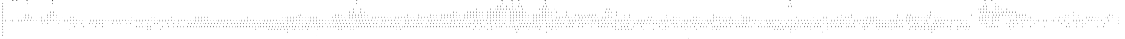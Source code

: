 digraph "DD" {
size = "7.5,10"
center = true;
edge [dir = none];
{ node [shape = plaintext];
  edge [style = invis];
  "CONST NODES" [style = invis];
" b2 " -> " a5 " -> " a4 " -> " a3 " -> " a2 " -> " a1 " -> " a0 " -> " b0 " -> " b5 " -> " b1 " -> " b4 " -> " b3 " -> "CONST NODES"; 
}
{ rank = same; node [shape = box]; edge [style = invis];
"  m00  " -> "  m01  " -> "  m02  " -> "  m03  " -> "  m04  " -> "  m05  " -> "  m06  " -> "  m07  " -> "  m08  " -> "  m09  " -> "  m10  " -> "  m11  "; }
{ rank = same; " b2 ";
"0x63d3" [label="b2"];
"0x577e" [label="b2"];
"0x5e06" [label="b2"];
"0x4679" [label="b2"];
"0x690c" [label="b2"];
"0x45e3" [label="b2"];
"0x50a9" [label="b2"];
"0x678b" [label="b2"];
"0x4840" [label="b2"];
"0x693c" [label="b2"];
}
{ rank = same; " a5 ";
"0x680d" [label="a5"];
"0x682c" [label="a5"];
"0x694c" [label="a5"];
"0x482d" [label="a5"];
"0x66e3" [label="a5"];
"0x686c" [label="a5"];
"0x576b" [label="a5"];
"0x4fb2" [label="a5"];
"0x5768" [label="a5"];
"0x483e" [label="a5"];
"0x6956" [label="a5"];
"0x5d1f" [label="a5"];
"0x505f" [label="a5"];
"0x63b3" [label="a5"];
}
{ rank = same; " a4 ";
"0x63b8" [label="a4"];
"0x6817" [label="a4"];
"0x6809" [label="a4"];
"0x663c" [label="a4"];
"0x63bb" [label="a4"];
"0x4862" [label="a4"];
"0x670d" [label="a4"];
"0x6968" [label="a4"];
"0x6668" [label="a4"];
"0x5dda" [label="a4"];
"0x6371" [label="a4"];
"0x61ce" [label="a4"];
"0x67cf" [label="a4"];
"0x690b" [label="a4"];
"0x632e" [label="a4"];
"0x69f2" [label="a4"];
"0x5d96" [label="a4"];
"0x6778" [label="a4"];
"0x483d" [label="a4"];
"0x66af" [label="a4"];
"0x5da2" [label="a4"];
"0x689b" [label="a4"];
"0x67f5" [label="a4"];
"0x67c4" [label="a4"];
"0x5bf9" [label="a4"];
"0x4673" [label="a4"];
"0x4e11" [label="a4"];
"0x687d" [label="a4"];
}
{ rank = same; " a3 ";
"0x5742" [label="a3"];
"0x5d93" [label="a3"];
"0x498e" [label="a3"];
"0x59e5" [label="a3"];
"0x66bf" [label="a3"];
"0x5056" [label="a3"];
"0x566d" [label="a3"];
"0x6655" [label="a3"];
"0x5dfe" [label="a3"];
"0x6346" [label="a3"];
"0x66d0" [label="a3"];
"0x5d8e" [label="a3"];
"0x5754" [label="a3"];
"0x698a" [label="a3"];
"0x5d62" [label="a3"];
"0x4831" [label="a3"];
"0x5b26" [label="a3"];
"0x692b" [label="a3"];
"0x6645" [label="a3"];
"0x503c" [label="a3"];
"0x6681" [label="a3"];
"0x503b" [label="a3"];
"0x636e" [label="a3"];
"0x6899" [label="a3"];
"0x633f" [label="a3"];
"0x6703" [label="a3"];
"0x573c" [label="a3"];
"0x6924" [label="a3"];
"0x6391" [label="a3"];
"0x6896" [label="a3"];
"0x665e" [label="a3"];
"0x6553" [label="a3"];
"0x6793" [label="a3"];
"0x6649" [label="a3"];
"0x68b1" [label="a3"];
"0x4683" [label="a3"];
"0x6742" [label="a3"];
"0x6925" [label="a3"];
"0x5deb" [label="a3"];
"0x68c3" [label="a3"];
"0x61e1" [label="a3"];
"0x5586" [label="a3"];
"0x6749" [label="a3"];
"0x5d99" [label="a3"];
"0x66c8" [label="a3"];
"0x6704" [label="a3"];
"0x5d72" [label="a3"];
"0x6695" [label="a3"];
"0x5765" [label="a3"];
"0x6852" [label="a3"];
"0x67b2" [label="a3"];
"0x683c" [label="a3"];
"0x5d7d" [label="a3"];
"0x5077" [label="a3"];
"0x6886" [label="a3"];
"0x680c" [label="a3"];
}
{ rank = same; " a2 ";
"0x691a" [label="a2"];
"0x6735" [label="a2"];
"0x6862" [label="a2"];
"0x693e" [label="a2"];
"0x509e" [label="a2"];
"0x5d79" [label="a2"];
"0x474d" [label="a2"];
"0x61b6" [label="a2"];
"0x66cb" [label="a2"];
"0x6914" [label="a2"];
"0x575b" [label="a2"];
"0x4838" [label="a2"];
"0x696f" [label="a2"];
"0x687f" [label="a2"];
"0x6880" [label="a2"];
"0x6351" [label="a2"];
"0x5dba" [label="a2"];
"0x6392" [label="a2"];
"0x5774" [label="a2"];
"0x6954" [label="a2"];
"0x675f" [label="a2"];
"0x5722" [label="a2"];
"0x684d" [label="a2"];
"0x63a1" [label="a2"];
"0x6671" [label="a2"];
"0x5db9" [label="a2"];
"0x6875" [label="a2"];
"0x6898" [label="a2"];
"0x6856" [label="a2"];
"0x6750" [label="a2"];
"0x5d19" [label="a2"];
"0x5753" [label="a2"];
"0x67e7" [label="a2"];
"0x679a" [label="a2"];
"0x483c" [label="a2"];
"0x61a4" [label="a2"];
"0x6680" [label="a2"];
"0x570f" [label="a2"];
"0x6739" [label="a2"];
"0x67f1" [label="a2"];
"0x6814" [label="a2"];
"0x6237" [label="a2"];
"0x66e2" [label="a2"];
"0x68ea" [label="a2"];
"0x663e" [label="a2"];
"0x6986" [label="a2"];
"0x67f7" [label="a2"];
"0x63c8" [label="a2"];
"0x4824" [label="a2"];
"0x6541" [label="a2"];
"0x69f0" [label="a2"];
"0x503d" [label="a2"];
"0x673b" [label="a2"];
"0x6333" [label="a2"];
"0x69c3" [label="a2"];
"0x5dc3" [label="a2"];
"0x6889" [label="a2"];
"0x63a3" [label="a2"];
"0x6751" [label="a2"];
"0x634e" [label="a2"];
"0x5697" [label="a2"];
"0x481b" [label="a2"];
"0x6823" [label="a2"];
"0x6631" [label="a2"];
"0x637a" [label="a2"];
"0x680f" [label="a2"];
"0x669d" [label="a2"];
"0x697b" [label="a2"];
"0x5763" [label="a2"];
"0x69cc" [label="a2"];
"0x69d1" [label="a2"];
"0x5098" [label="a2"];
"0x4747" [label="a2"];
"0x4826" [label="a2"];
"0x461e" [label="a2"];
"0x68fa" [label="a2"];
"0x6687" [label="a2"];
"0x699a" [label="a2"];
"0x56e9" [label="a2"];
"0x671d" [label="a2"];
"0x6894" [label="a2"];
"0x677c" [label="a2"];
"0x4748" [label="a2"];
"0x5743" [label="a2"];
"0x5527" [label="a2"];
"0x5585" [label="a2"];
"0x5d7b" [label="a2"];
"0x466c" [label="a2"];
"0x69d5" [label="a2"];
"0x694d" [label="a2"];
"0x481d" [label="a2"];
"0x6758" [label="a2"];
"0x690f" [label="a2"];
"0x5764" [label="a2"];
"0x633c" [label="a2"];
"0x69e9" [label="a2"];
"0x5cf4" [label="a2"];
"0x56fc" [label="a2"];
"0x687e" [label="a2"];
"0x6865" [label="a2"];
"0x6747" [label="a2"];
"0x5df0" [label="a2"];
"0x6967" [label="a2"];
"0x4e19" [label="a2"];
"0x45e2" [label="a2"];
"0x66b2" [label="a2"];
"0x68f4" [label="a2"];
"0x46bf" [label="a2"];
"0x5da6" [label="a2"];
"0x5dc4" [label="a2"];
"0x63d2" [label="a2"];
"0x680a" [label="a2"];
}
{ rank = same; " a1 ";
"0x575f" [label="a1"];
"0x69e3" [label="a1"];
"0x66ee" [label="a1"];
"0x63be" [label="a1"];
"0x5734" [label="a1"];
"0x634c" [label="a1"];
"0x633b" [label="a1"];
"0x63c5" [label="a1"];
"0x69d0" [label="a1"];
"0x5d98" [label="a1"];
"0x5057" [label="a1"];
"0x6904" [label="a1"];
"0x5755" [label="a1"];
"0x6692" [label="a1"];
"0x6733" [label="a1"];
"0x6334" [label="a1"];
"0x5d69" [label="a1"];
"0x66c4" [label="a1"];
"0x6369" [label="a1"];
"0x5de3" [label="a1"];
"0x667f" [label="a1"];
"0x6696" [label="a1"];
"0x6332" [label="a1"];
"0x66f4" [label="a1"];
"0x570d" [label="a1"];
"0x69fa" [label="a1"];
"0x669a" [label="a1"];
"0x68b8" [label="a1"];
"0x5110" [label="a1"];
"0x68c0" [label="a1"];
"0x676f" [label="a1"];
"0x63cb" [label="a1"];
"0x634f" [label="a1"];
"0x66f7" [label="a1"];
"0x6890" [label="a1"];
"0x4839" [label="a1"];
"0x5052" [label="a1"];
"0x5dec" [label="a1"];
"0x6343" [label="a1"];
"0x5d9b" [label="a1"];
"0x68e3" [label="a1"];
"0x68cf" [label="a1"];
"0x5d94" [label="a1"];
"0x6722" [label="a1"];
"0x6a1d" [label="a1"];
"0x5dbe" [label="a1"];
"0x6979" [label="a1"];
"0x6708" [label="a1"];
"0x576f" [label="a1"];
"0x6a01" [label="a1"];
"0x6725" [label="a1"];
"0x696c" [label="a1"];
"0x672e" [label="a1"];
"0x6355" [label="a1"];
"0x67f4" [label="a1"];
"0x63c6" [label="a1"];
"0x5e05" [label="a1"];
"0x6872" [label="a1"];
"0x69bb" [label="a1"];
"0x6753" [label="a1"];
"0x4677" [label="a1"];
"0x672c" [label="a1"];
"0x5078" [label="a1"];
"0x68a3" [label="a1"];
"0x577b" [label="a1"];
"0x682f" [label="a1"];
"0x686f" [label="a1"];
"0x686a" [label="a1"];
"0x632d" [label="a1"];
"0x6952" [label="a1"];
"0x68e8" [label="a1"];
"0x6344" [label="a1"];
"0x61cd" [label="a1"];
"0x5063" [label="a1"];
"0x69b1" [label="a1"];
"0x576e" [label="a1"];
"0x67d6" [label="a1"];
"0x6721" [label="a1"];
"0x6765" [label="a1"];
"0x5642" [label="a1"];
"0x67a6" [label="a1"];
"0x5044" [label="a1"];
"0x5d5e" [label="a1"];
"0x69f9" [label="a1"];
"0x6767" [label="a1"];
"0x683e" [label="a1"];
"0x4836" [label="a1"];
"0x61c9" [label="a1"];
"0x6992" [label="a1"];
"0x5772" [label="a1"];
"0x5730" [label="a1"];
"0x5066" [label="a1"];
"0x5d60" [label="a1"];
"0x67a3" [label="a1"];
"0x5067" [label="a1"];
"0x5581" [label="a1"];
"0x5715" [label="a1"];
"0x6807" [label="a1"];
"0x6677" [label="a1"];
"0x68c2" [label="a1"];
"0x61cf" [label="a1"];
"0x50a4" [label="a1"];
"0x66ad" [label="a1"];
"0x6861" [label="a1"];
"0x66a6" [label="a1"];
"0x4f2d" [label="a1"];
"0x6774" [label="a1"];
"0x678c" [label="a1"];
"0x45ba" [label="a1"];
"0x5dd0" [label="a1"];
"0x5051" [label="a1"];
"0x698f" [label="a1"];
"0x5daf" [label="a1"];
"0x6928" [label="a1"];
"0x61d4" [label="a1"];
"0x67fa" [label="a1"];
"0x6712" [label="a1"];
"0x6762" [label="a1"];
"0x68ff" [label="a1"];
"0x54cf" [label="a1"];
"0x5d6a" [label="a1"];
"0x66a3" [label="a1"];
"0x4678" [label="a1"];
"0x6644" [label="a1"];
"0x665f" [label="a1"];
"0x68e9" [label="a1"];
"0x6802" [label="a1"];
"0x6909" [label="a1"];
"0x45e0" [label="a1"];
"0x639c" [label="a1"];
"0x5588" [label="a1"];
"0x67e6" [label="a1"];
"0x67f8" [label="a1"];
"0x4fb5" [label="a1"];
"0x5583" [label="a1"];
"0x506b" [label="a1"];
"0x5d8f" [label="a1"];
"0x6878" [label="a1"];
"0x54c9" [label="a1"];
"0x6538" [label="a1"];
"0x5d9c" [label="a1"];
"0x56ed" [label="a1"];
"0x66fd" [label="a1"];
"0x5cfb" [label="a1"];
"0x5704" [label="a1"];
"0x6353" [label="a1"];
"0x5de2" [label="a1"];
"0x682d" [label="a1"];
"0x635a" [label="a1"];
"0x68f2" [label="a1"];
"0x5da9" [label="a1"];
"0x61c8" [label="a1"];
"0x61ad" [label="a1"];
"0x59e4" [label="a1"];
"0x6772" [label="a1"];
"0x634a" [label="a1"];
"0x56ec" [label="a1"];
"0x5dce" [label="a1"];
"0x69a2" [label="a1"];
"0x68cc" [label="a1"];
"0x635e" [label="a1"];
"0x67ec" [label="a1"];
"0x5ddf" [label="a1"];
"0x5752" [label="a1"];
"0x5d4b" [label="a1"];
"0x45ec" [label="a1"];
"0x6775" [label="a1"];
"0x5dad" [label="a1"];
"0x68aa" [label="a1"];
"0x66b7" [label="a1"];
"0x498d" [label="a1"];
"0x61bc" [label="a1"];
"0x68fe" [label="a1"];
"0x66c9" [label="a1"];
"0x61ba" [label="a1"];
"0x56f1" [label="a1"];
"0x5de7" [label="a1"];
"0x66bb" [label="a1"];
"0x5df7" [label="a1"];
"0x61c2" [label="a1"];
"0x673d" [label="a1"];
"0x61bd" [label="a1"];
"0x4820" [label="a1"];
"0x665c" [label="a1"];
"0x63bc" [label="a1"];
"0x67c0" [label="a1"];
"0x6736" [label="a1"];
"0x5096" [label="a1"];
"0x6866" [label="a1"];
"0x6399" [label="a1"];
"0x66c5" [label="a1"];
"0x58c4" [label="a1"];
"0x6361" [label="a1"];
"0x6718" [label="a1"];
"0x5d4e" [label="a1"];
"0x5dc9" [label="a1"];
"0x5778" [label="a1"];
"0x507a" [label="a1"];
"0x676d" [label="a1"];
"0x56fa" [label="a1"];
"0x68dd" [label="a1"];
"0x5650" [label="a1"];
"0x6375" [label="a1"];
"0x6966" [label="a1"];
"0x681e" [label="a1"];
"0x69c6" [label="a1"];
"0x6847" [label="a1"];
"0x5b45" [label="a1"];
"0x672a" [label="a1"];
"0x6990" [label="a1"];
"0x6754" [label="a1"];
"0x6359" [label="a1"];
"0x679e" [label="a1"];
}
{ rank = same; " a0 ";
"0x6940" [label="a0"];
"0x5d66" [label="a0"];
"0x6239" [label="a0"];
"0x69a9" [label="a0"];
"0x69eb" [label="a0"];
"0x5776" [label="a0"];
"0x508b" [label="a0"];
"0x66ba" [label="a0"];
"0x5ded" [label="a0"];
"0x577a" [label="a0"];
"0x5065" [label="a0"];
"0x6716" [label="a0"];
"0x5701" [label="a0"];
"0x6917" [label="a0"];
"0x6683" [label="a0"];
"0x66e7" [label="a0"];
"0x6729" [label="a0"];
"0x672b" [label="a0"];
"0x6931" [label="a0"];
"0x4738" [label="a0"];
"0x5fa2" [label="a0"];
"0x6853" [label="a0"];
"0x676e" [label="a0"];
"0x5703" [label="a0"];
"0x664c" [label="a0"];
"0x6770" [label="a0"];
"0x5710" [label="a0"];
"0x56f8" [label="a0"];
"0x5069" [label="a0"];
"0x5ce3" [label="a0"];
"0x69cd" [label="a0"];
"0x45c1" [label="a0"];
"0x673e" [label="a0"];
"0x67d8" [label="a0"];
"0x5097" [label="a0"];
"0x6836" [label="a0"];
"0x69ec" [label="a0"];
"0x482a" [label="a0"];
"0x5d49" [label="a0"];
"0x67fc" [label="a0"];
"0x688e" [label="a0"];
"0x61a6" [label="a0"];
"0x5699" [label="a0"];
"0x69a6" [label="a0"];
"0x68ed" [label="a0"];
"0x6969" [label="a0"];
"0x635d" [label="a0"];
"0x6337" [label="a0"];
"0x6624" [label="a0"];
"0x696a" [label="a0"];
"0x5d58" [label="a0"];
"0x6855" [label="a0"];
"0x5680" [label="a0"];
"0x6a20" [label="a0"];
"0x681a" [label="a0"];
"0x66a1" [label="a0"];
"0x5094" [label="a0"];
"0x66ff" [label="a0"];
"0x69b7" [label="a0"];
"0x6396" [label="a0"];
"0x5db0" [label="a0"];
"0x678f" [label="a0"];
"0x5d78" [label="a0"];
"0x6915" [label="a0"];
"0x6a06" [label="a0"];
"0x695d" [label="a0"];
"0x68e5" [label="a0"];
"0x69cb" [label="a0"];
"0x5d6e" [label="a0"];
"0x5733" [label="a0"];
"0x498b" [label="a0"];
"0x4833" [label="a0"];
"0x46be" [label="a0"];
"0x634d" [label="a0"];
"0x67bc" [label="a0"];
"0x5d86" [label="a0"];
"0x676a" [label="a0"];
"0x61ca" [label="a0"];
"0x6976" [label="a0"];
"0x483b" [label="a0"];
"0x66ab" [label="a0"];
"0x662b" [label="a0"];
"0x5049" [label="a0"];
"0x679f" [label="a0"];
"0x6384" [label="a0"];
"0x664f" [label="a0"];
"0x56f4" [label="a0"];
"0x67c8" [label="a0"];
"0x558e" [label="a0"];
"0x674d" [label="a0"];
"0x6637" [label="a0"];
"0x6685" [label="a0"];
"0x6728" [label="a0"];
"0x69b8" [label="a0"];
"0x507c" [label="a0"];
"0x66b6" [label="a0"];
"0x4829" [label="a0"];
"0x5d85" [label="a0"];
"0x67cc" [label="a0"];
"0x6748" [label="a0"];
"0x6643" [label="a0"];
"0x6755" [label="a0"];
"0x691e" [label="a0"];
"0x6684" [label="a0"];
"0x6354" [label="a0"];
"0x45b8" [label="a0"];
"0x6827" [label="a0"];
"0x63c2" [label="a0"];
"0x5fa1" [label="a0"];
"0x667e" [label="a0"];
"0x61c6" [label="a0"];
"0x6789" [label="a0"];
"0x5da5" [label="a0"];
"0x654e" [label="a0"];
"0x6988" [label="a0"];
"0x67f3" [label="a0"];
"0x694b" [label="a0"];
"0x5dff" [label="a0"];
"0x6a0d" [label="a0"];
"0x691d" [label="a0"];
"0x66b1" [label="a0"];
"0x6385" [label="a0"];
"0x4fb9" [label="a0"];
"0x6630" [label="a0"];
"0x6944" [label="a0"];
"0x6a03" [label="a0"];
"0x6395" [label="a0"];
"0x678e" [label="a0"];
"0x505b" [label="a0"];
"0x6757" [label="a0"];
"0x69dd" [label="a0"];
"0x5dc7" [label="a0"];
"0x6845" [label="a0"];
"0x6673" [label="a0"];
"0x474a" [label="a0"];
"0x6713" [label="a0"];
"0x4834" [label="a0"];
"0x6752" [label="a0"];
"0x67a1" [label="a0"];
"0x5d84" [label="a0"];
"0x68ef" [label="a0"];
"0x689d" [label="a0"];
"0x496e" [label="a0"];
"0x506d" [label="a0"];
"0x668d" [label="a0"];
"0x5d64" [label="a0"];
"0x567b" [label="a0"];
"0x46ba" [label="a0"];
"0x61c3" [label="a0"];
"0x6871" [label="a0"];
"0x66de" [label="a0"];
"0x63ad" [label="a0"];
"0x699e" [label="a0"];
"0x68d0" [label="a0"];
"0x571f" [label="a0"];
"0x6364" [label="a0"];
"0x687a" [label="a0"];
"0x5d9a" [label="a0"];
"0x6723" [label="a0"];
"0x6766" [label="a0"];
"0x639f" [label="a0"];
"0x66d3" [label="a0"];
"0x68ab" [label="a0"];
"0x505c" [label="a0"];
"0x6777" [label="a0"];
"0x67fd" [label="a0"];
"0x61aa" [label="a0"];
"0x6935" [label="a0"];
"0x6686" [label="a0"];
"0x693a" [label="a0"];
"0x5724" [label="a0"];
"0x675b" [label="a0"];
"0x6383" [label="a0"];
"0x666e" [label="a0"];
"0x6638" [label="a0"];
"0x69ae" [label="a0"];
"0x61e9" [label="a0"];
"0x633e" [label="a0"];
"0x570c" [label="a0"];
"0x68f0" [label="a0"];
"0x673a" [label="a0"];
"0x5c61" [label="a0"];
"0x6629" [label="a0"];
"0x5048" [label="a0"];
"0x6641" [label="a0"];
"0x5072" [label="a0"];
"0x48ad" [label="a0"];
"0x6698" [label="a0"];
"0x6796" [label="a0"];
"0x63a8" [label="a0"];
"0x6995" [label="a0"];
"0x5645" [label="a0"];
"0x684f" [label="a0"];
"0x5042" [label="a0"];
"0x6859" [label="a0"];
"0x662a" [label="a0"];
"0x66ed" [label="a0"];
"0x50a2" [label="a0"];
"0x5773" [label="a0"];
"0x5706" [label="a0"];
"0x5dcd" [label="a0"];
"0x5089" [label="a0"];
"0x4f3a" [label="a0"];
"0x67d7" [label="a0"];
"0x6648" [label="a0"];
"0x68da" [label="a0"];
"0x6659" [label="a0"];
"0x6a16" [label="a0"];
"0x61da" [label="a0"];
"0x5050" [label="a0"];
"0x5bfb" [label="a0"];
"0x63fe" [label="a0"];
"0x573d" [label="a0"];
"0x66b3" [label="a0"];
"0x6676" [label="a0"];
"0x5770" [label="a0"];
"0x69c1" [label="a0"];
"0x5041" [label="a0"];
"0x506f" [label="a0"];
"0x68b0" [label="a0"];
"0x5d95" [label="a0"];
"0x6960" [label="a0"];
"0x57c5" [label="a0"];
"0x690e" [label="a0"];
"0x63c9" [label="a0"];
"0x56ea" [label="a0"];
"0x6781" [label="a0"];
"0x5dd2" [label="a0"];
"0x635b" [label="a0"];
"0x69d8" [label="a0"];
"0x68c8" [label="a0"];
"0x6826" [label="a0"];
"0x564b" [label="a0"];
"0x4869" [label="a0"];
"0x6844" [label="a0"];
"0x6869" [label="a0"];
"0x685e" [label="a0"];
"0x6974" [label="a0"];
"0x69db" [label="a0"];
"0x68cd" [label="a0"];
"0x6910" [label="a0"];
"0x6919" [label="a0"];
"0x5de5" [label="a0"];
"0x63ab" [label="a0"];
"0x466f" [label="a0"];
"0x6381" [label="a0"];
"0x5ddc" [label="a0"];
"0x67c6" [label="a0"];
"0x6626" [label="a0"];
"0x67dc" [label="a0"];
"0x638c" [label="a0"];
"0x558f" [label="a0"];
"0x636b" [label="a0"];
"0x503e" [label="a0"];
"0x6a1a" [label="a0"];
"0x6876" [label="a0"];
"0x5d7f" [label="a0"];
"0x4e0f" [label="a0"];
"0x6821" [label="a0"];
"0x66fc" [label="a0"];
"0x466e" [label="a0"];
"0x66fb" [label="a0"];
"0x6667" [label="a0"];
"0x56f9" [label="a0"];
"0x5046" [label="a0"];
"0x5e01" [label="a0"];
"0x4666" [label="a0"];
"0x676b" [label="a0"];
"0x5dd4" [label="a0"];
"0x692e" [label="a0"];
"0x698c" [label="a0"];
"0x6818" [label="a0"];
"0x59e6" [label="a0"];
"0x5708" [label="a0"];
"0x4812" [label="a0"];
"0x68ee" [label="a0"];
"0x6352" [label="a0"];
"0x4813" [label="a0"];
"0x639b" [label="a0"];
"0x69da" [label="a0"];
"0x574f" [label="a0"];
"0x6690" [label="a0"];
"0x5070" [label="a0"];
"0x6803" [label="a0"];
"0x474c" [label="a0"];
"0x6792" [label="a0"];
"0x69bd" [label="a0"];
"0x6760" [label="a0"];
"0x68b4" [label="a0"];
"0x69dc" [label="a0"];
"0x6860" [label="a0"];
"0x63ce" [label="a0"];
"0x5717" [label="a0"];
"0x63a0" [label="a0"];
"0x68d9" [label="a0"];
"0x6a02" [label="a0"];
"0x696d" [label="a0"];
"0x5ddd" [label="a0"];
"0x571e" [label="a0"];
"0x5d91" [label="a0"];
"0x66ae" [label="a0"];
"0x6812" [label="a0"];
"0x69a7" [label="a0"];
"0x569c" [label="a0"];
"0x66a9" [label="a0"];
"0x509a" [label="a0"];
"0x685a" [label="a0"];
"0x6669" [label="a0"];
"0x5dbc" [label="a0"];
"0x677d" [label="a0"];
"0x6367" [label="a0"];
"0x5de6" [label="a0"];
"0x5db5" [label="a0"];
"0x5348" [label="a0"];
"0x68f1" [label="a0"];
"0x67b0" [label="a0"];
"0x669b" [label="a0"];
"0x67b4" [label="a0"];
"0x566e" [label="a0"];
"0x5dd5" [label="a0"];
"0x497e" [label="a0"];
"0x509b" [label="a0"];
"0x574b" [label="a0"];
"0x6746" [label="a0"];
"0x6863" [label="a0"];
"0x5698" [label="a0"];
"0x63b4" [label="a0"];
"0x67db" [label="a0"];
"0x690d" [label="a0"];
"0x693b" [label="a0"];
"0x637f" [label="a0"];
"0x6393" [label="a0"];
"0x6a00" [label="a0"];
"0x5bf6" [label="a0"];
"0x5dc1" [label="a0"];
"0x45a3" [label="a0"];
"0x5068" [label="a0"];
"0x4816" [label="a0"];
"0x5d9f" [label="a0"];
"0x5dfd" [label="a0"];
"0x5d5b" [label="a0"];
"0x45af" [label="a0"];
"0x6870" [label="a0"];
"0x68b6" [label="a0"];
"0x67fe" [label="a0"];
"0x6338" [label="a0"];
"0x632f" [label="a0"];
"0x69a4" [label="a0"];
"0x69be" [label="a0"];
"0x6824" [label="a0"];
"0x670a" [label="a0"];
"0x5bfc" [label="a0"];
"0x5095" [label="a0"];
"0x5093" [label="a0"];
"0x5584" [label="a0"];
"0x6965" [label="a0"];
"0x6884" [label="a0"];
"0x6868" [label="a0"];
"0x63bf" [label="a0"];
}
{ rank = same; " b0 ";
"0x68de" [label="b0"];
"0x6731" [label="b0"];
"0x66c7" [label="b0"];
"0x662c" [label="b0"];
"0x61dd" [label="b0"];
"0x5d74" [label="b0"];
"0x67a8" [label="b0"];
"0x57c6" [label="b0"];
"0x61b0" [label="b0"];
"0x673c" [label="b0"];
"0x69a0" [label="b0"];
"0x67a5" [label="b0"];
"0x5dd6" [label="b0"];
"0x6981" [label="b0"];
"0x6a1b" [label="b0"];
"0x5582" [label="b0"];
"0x5df3" [label="b0"];
"0x63d0" [label="b0"];
"0x68b9" [label="b0"];
"0x6957" [label="b0"];
"0x5746" [label="b0"];
"0x68e4" [label="b0"];
"0x66a4" [label="b0"];
"0x504b" [label="b0"];
"0x63c1" [label="b0"];
"0x665d" [label="b0"];
"0x571d" [label="b0"];
"0x6656" [label="b0"];
"0x689e" [label="b0"];
"0x6806" [label="b0"];
"0x4fb3" [label="b0"];
"0x45df" [label="b0"];
"0x66e4" [label="b0"];
"0x666a" [label="b0"];
"0x68d5" [label="b0"];
"0x69d4" [label="b0"];
"0x5b44" [label="b0"];
"0x5092" [label="b0"];
"0x6929" [label="b0"];
"0x692c" [label="b0"];
"0x61a9" [label="b0"];
"0x6912" [label="b0"];
"0x694e" [label="b0"];
"0x695f" [label="b0"];
"0x66cc" [label="b0"];
"0x5def" [label="b0"];
"0x5739" [label="b0"];
"0x534c" [label="b0"];
"0x69af" [label="b0"];
"0x6672" [label="b0"];
"0x5718" [label="b0"];
"0x66d7" [label="b0"];
"0x4832" [label="b0"];
"0x689c" [label="b0"];
"0x4e1a" [label="b0"];
"0x6a0a" [label="b0"];
"0x56f0" [label="b0"];
"0x69a8" [label="b0"];
"0x5dbb" [label="b0"];
"0x688d" [label="b0"];
"0x5d4d" [label="b0"];
"0x66e9" [label="b0"];
"0x5de8" [label="b0"];
"0x67da" [label="b0"];
"0x61c4" [label="b0"];
"0x6694" [label="b0"];
"0x68ae" [label="b0"];
"0x6743" [label="b0"];
"0x69ef" [label="b0"];
"0x5daa" [label="b0"];
"0x5d9d" [label="b0"];
"0x4f29" [label="b0"];
"0x681d" [label="b0"];
"0x638a" [label="b0"];
"0x63a2" [label="b0"];
"0x5064" [label="b0"];
"0x5de0" [label="b0"];
"0x63e7" [label="b0"];
"0x6788" [label="b0"];
"0x5714" [label="b0"];
"0x6a0c" [label="b0"];
"0x6858" [label="b0"];
"0x6374" [label="b0"];
"0x6639" [label="b0"];
"0x670c" [label="b0"];
"0x68a0" [label="b0"];
"0x6959" [label="b0"];
"0x5740" [label="b0"];
"0x63b6" [label="b0"];
"0x6903" [label="b0"];
"0x5777" [label="b0"];
"0x634b" [label="b0"];
"0x4822" [label="b0"];
"0x699b" [label="b0"];
"0x66d4" [label="b0"];
"0x6340" [label="b0"];
"0x67f9" [label="b0"];
"0x6941" [label="b0"];
"0x66f3" [label="b0"];
"0x56f2" [label="b0"];
"0x4667" [label="b0"];
"0x645c" [label="b0"];
"0x69a1" [label="b0"];
"0x6388" [label="b0"];
"0x5d89" [label="b0"];
"0x5059" [label="b0"];
"0x6636" [label="b0"];
"0x6882" [label="b0"];
"0x638e" [label="b0"];
"0x6849" [label="b0"];
"0x570a" [label="b0"];
"0x5d5a" [label="b0"];
"0x63a6" [label="b0"];
"0x5045" [label="b0"];
"0x4818" [label="b0"];
"0x69a5" [label="b0"];
"0x6786" [label="b0"];
"0x677b" [label="b0"];
"0x576d" [label="b0"];
"0x6678" [label="b0"];
"0x5075" [label="b0"];
"0x6632" [label="b0"];
"0x6816" [label="b0"];
"0x6881" [label="b0"];
"0x67c1" [label="b0"];
"0x5dd3" [label="b0"];
"0x6635" [label="b0"];
"0x481a" [label="b0"];
"0x5dae" [label="b0"];
"0x534b" [label="b0"];
"0x665a" [label="b0"];
"0x69e8" [label="b0"];
"0x56ba" [label="b0"];
"0x6873" [label="b0"];
"0x4823" [label="b0"];
"0x5589" [label="b0"];
"0x662d" [label="b0"];
"0x663f" [label="b0"];
"0x68eb" [label="b0"];
"0x6900" [label="b0"];
"0x680b" [label="b0"];
"0x482e" [label="b0"];
"0x63b0" [label="b0"];
"0x6650" [label="b0"];
"0x688f" [label="b0"];
"0x67b5" [label="b0"];
"0x69f6" [label="b0"];
"0x6780" [label="b0"];
"0x5d5d" [label="b0"];
"0x6978" [label="b0"];
"0x508e" [label="b0"];
"0x664b" [label="b0"];
"0x6365" [label="b0"];
"0x61a3" [label="b0"];
"0x66d1" [label="b0"];
"0x5640" [label="b0"];
"0x61d1" [label="b0"];
"0x572e" [label="b0"];
"0x5df2" [label="b0"];
"0x5bf8" [label="b0"];
"0x67be" [label="b0"];
"0x69b9" [label="b0"];
"0x6983" [label="b0"];
"0x6a05" [label="b0"];
"0x498c" [label="b0"];
"0x45bb" [label="b0"];
"0x5726" [label="b0"];
"0x68f7" [label="b0"];
"0x5731" [label="b0"];
"0x6657" [label="b0"];
"0x639a" [label="b0"];
"0x5db7" [label="b0"];
"0x5692" [label="b0"];
"0x66f6" [label="b0"];
"0x68e6" [label="b0"];
"0x6918" [label="b0"];
"0x51e7" [label="b0"];
"0x571c" [label="b0"];
"0x697e" [label="b0"];
"0x68d3" [label="b0"];
"0x5d87" [label="b0"];
"0x6994" [label="b0"];
"0x6825" [label="b0"];
"0x635c" [label="b0"];
"0x570b" [label="b0"];
"0x674a" [label="b0"];
"0x698b" [label="b0"];
"0x67e1" [label="b0"];
"0x48a7" [label="b0"];
"0x5dcf" [label="b0"];
"0x68b3" [label="b0"];
"0x68a4" [label="b0"];
"0x686b" [label="b0"];
"0x6726" [label="b0"];
"0x663d" [label="b0"];
"0x68e7" [label="b0"];
"0x695c" [label="b0"];
"0x69cf" [label="b0"];
"0x508f" [label="b0"];
"0x6390" [label="b0"];
"0x509d" [label="b0"];
"0x686d" [label="b0"];
"0x5074" [label="b0"];
"0x5756" [label="b0"];
"0x575d" [label="b0"];
"0x46c0" [label="b0"];
"0x6851" [label="b0"];
"0x4f2a" [label="b0"];
"0x6906" [label="b0"];
"0x5719" [label="b0"];
"0x68b7" [label="b0"];
"0x573f" [label="b0"];
"0x5dc5" [label="b0"];
"0x69f5" [label="b0"];
"0x6958" [label="b0"];
"0x69b4" [label="b0"];
"0x685f" [label="b0"];
"0x5d56" [label="b0"];
"0x509f" [label="b0"];
"0x4e1d" [label="b0"];
"0x6768" [label="b0"];
"0x68ce" [label="b0"];
"0x56ff" [label="b0"];
"0x6937" [label="b0"];
"0x61e2" [label="b0"];
"0x6897" [label="b0"];
"0x5d50" [label="b0"];
"0x68a2" [label="b0"];
"0x5720" [label="b0"];
"0x6701" [label="b0"];
"0x67a4" [label="b0"];
"0x5cd1" [label="b0"];
"0x507f" [label="b0"];
"0x66ea" [label="b0"];
"0x6846" [label="b0"];
"0x5dfc" [label="b0"];
"0x61a8" [label="b0"];
"0x67d1" [label="b0"];
"0x6887" [label="b0"];
"0x61cb" [label="b0"];
"0x45a9" [label="b0"];
"0x5090" [label="b0"];
"0x6763" [label="b0"];
"0x6682" [label="b0"];
"0x681f" [label="b0"];
"0x68b2" [label="b0"];
"0x61d0" [label="b0"];
"0x69bf" [label="b0"];
"0x6705" [label="b0"];
"0x66b0" [label="b0"];
"0x461f" [label="b0"];
"0x685b" [label="b0"];
"0x6363" [label="b0"];
"0x6a11" [label="b0"];
"0x61a5" [label="b0"];
"0x6791" [label="b0"];
"0x66be" [label="b0"];
"0x6790" [label="b0"];
"0x508c" [label="b0"];
"0x5830" [label="b0"];
"0x6797" [label="b0"];
"0x5d7c" [label="b0"];
}
{ rank = same; " b5 ";
"0x66f8" [label="b5"];
"0x5dd9" [label="b5"];
"0x5d90" [label="b5"];
"0x682b" [label="b5"];
"0x66e5" [label="b5"];
"0x6799" [label="b5"];
"0x5749" [label="b5"];
"0x6893" [label="b5"];
"0x498f" [label="b5"];
"0x6764" [label="b5"];
"0x56fb" [label="b5"];
"0x4814" [label="b5"];
"0x5d4c" [label="b5"];
"0x67c3" [label="b5"];
"0x5623" [label="b5"];
"0x6761" [label="b5"];
"0x45dc" [label="b5"];
"0x6964" [label="b5"];
"0x67ff" [label="b5"];
"0x6342" [label="b5"];
"0x67a9" [label="b5"];
"0x5d17" [label="b5"];
"0x56f5" [label="b5"];
"0x68c6" [label="b5"];
"0x5702" [label="b5"];
"0x69fb" [label="b5"];
"0x69e2" [label="b5"];
"0x6977" [label="b5"];
"0x6738" [label="b5"];
"0x6901" [label="b5"];
"0x5dc6" [label="b5"];
"0x67d3" [label="b5"];
"0x688b" [label="b5"];
"0x68af" [label="b5"];
"0x575e" [label="b5"];
"0x69ee" [label="b5"];
"0x6805" [label="b5"];
"0x677f" [label="b5"];
"0x6902" [label="b5"];
"0x6387" [label="b5"];
"0x6330" [label="b5"];
"0x6a13" [label="b5"];
"0x67b8" [label="b5"];
"0x671e" [label="b5"];
"0x5da0" [label="b5"];
"0x68ad" [label="b5"];
"0x674e" [label="b5"];
"0x6916" [label="b5"];
"0x5dd1" [label="b5"];
"0x5da1" [label="b5"];
"0x67df" [label="b5"];
"0x6785" [label="b5"];
"0x4e1c" [label="b5"];
"0x66f1" [label="b5"];
"0x66eb" [label="b5"];
"0x667a" [label="b5"];
"0x6341" [label="b5"];
"0x5dfb" [label="b5"];
"0x51e5" [label="b5"];
"0x572d" [label="b5"];
"0x4817" [label="b5"];
"0x67d2" [label="b5"];
"0x69fe" [label="b5"];
"0x6711" [label="b5"];
"0x699d" [label="b5"];
"0x6891" [label="b5"];
"0x6834" [label="b5"];
"0x66e6" [label="b5"];
"0x67ce" [label="b5"];
"0x690a" [label="b5"];
"0x69d9" [label="b5"];
"0x6953" [label="b5"];
"0x6951" [label="b5"];
"0x6652" [label="b5"];
"0x679b" [label="b5"];
"0x67af" [label="b5"];
"0x6702" [label="b5"];
"0x68fb" [label="b5"];
"0x664d" [label="b5"];
"0x50a8" [label="b5"];
"0x67c7" [label="b5"];
"0x68a6" [label="b5"];
"0x68be" [label="b5"];
"0x667b" [label="b5"];
"0x5dc0" [label="b5"];
"0x506c" [label="b5"];
"0x54ce" [label="b5"];
"0x6840" [label="b5"];
"0x69c9" [label="b5"];
"0x6356" [label="b5"];
"0x6841" [label="b5"];
"0x61af" [label="b5"];
"0x6905" [label="b5"];
"0x681c" [label="b5"];
"0x68c1" [label="b5"];
"0x66ec" [label="b5"];
"0x6996" [label="b5"];
"0x67ad" [label="b5"];
"0x61db" [label="b5"];
"0x676c" [label="b5"];
"0x69c8" [label="b5"];
"0x636f" [label="b5"];
"0x5df6" [label="b5"];
"0x61c7" [label="b5"];
"0x69ac" [label="b5"];
"0x66ac" [label="b5"];
"0x691f" [label="b5"];
"0x61e0" [label="b5"];
"0x684a" [label="b5"];
"0x6776" [label="b5"];
"0x6397" [label="b5"];
"0x66e1" [label="b5"];
"0x45e1" [label="b5"];
"0x68c5" [label="b5"];
"0x6663" [label="b5"];
"0x50a6" [label="b5"];
"0x61bb" [label="b5"];
"0x6358" [label="b5"];
"0x66c6" [label="b5"];
"0x5347" [label="b5"];
"0x5040" [label="b5"];
"0x699f" [label="b5"];
"0x68a9" [label="b5"];
"0x6628" [label="b5"];
"0x66d5" [label="b5"];
"0x558b" [label="b5"];
"0x6a19" [label="b5"];
"0x5759" [label="b5"];
"0x5bfd" [label="b5"];
"0x6654" [label="b5"];
"0x669f" [label="b5"];
"0x663b" [label="b5"];
"0x6386" [label="b5"];
"0x5737" [label="b5"];
"0x4e15" [label="b5"];
"0x69d6" [label="b5"];
"0x5de9" [label="b5"];
"0x576c" [label="b5"];
"0x63c4" [label="b5"];
"0x61b4" [label="b5"];
"0x6658" [label="b5"];
"0x6706" [label="b5"];
"0x6848" [label="b5"];
"0x481c" [label="b5"];
"0x6867" [label="b5"];
"0x5062" [label="b5"];
"0x662e" [label="b5"];
"0x461d" [label="b5"];
"0x69ff" [label="b5"];
"0x67e9" [label="b5"];
"0x577d" [label="b5"];
"0x6801" [label="b5"];
"0x6238" [label="b5"];
"0x5073" [label="b5"];
"0x6661" [label="b5"];
"0x672f" [label="b5"];
"0x570e" [label="b5"];
"0x639e" [label="b5"];
"0x5dde" [label="b5"];
"0x6a1c" [label="b5"];
"0x6378" [label="b5"];
"0x5d80" [label="b5"];
"0x6804" [label="b5"];
"0x6679" [label="b5"];
"0x6833" [label="b5"];
"0x6734" [label="b5"];
"0x5744" [label="b5"];
"0x4671" [label="b5"];
"0x6810" [label="b5"];
"0x69ed" [label="b5"];
"0x67c2" [label="b5"];
"0x5db8" [label="b5"];
"0x67d5" [label="b5"];
"0x6922" [label="b5"];
"0x66a5" [label="b5"];
"0x66b9" [label="b5"];
"0x68e2" [label="b5"];
"0x6a0b" [label="b5"];
"0x670e" [label="b5"];
"0x5ce2" [label="b5"];
"0x56f3" [label="b5"];
"0x5725" [label="b5"];
"0x66bc" [label="b5"];
"0x68f6" [label="b5"];
"0x6627" [label="b5"];
"0x667d" [label="b5"];
"0x61d5" [label="b5"];
"0x671b" [label="b5"];
"0x6350" [label="b5"];
"0x68fd" [label="b5"];
"0x6839" [label="b5"];
"0x63b9" [label="b5"];
"0x694f" [label="b5"];
"0x6779" [label="b5"];
"0x6693" [label="b5"];
"0x67b9" [label="b5"];
"0x66d6" [label="b5"];
"0x6783" [label="b5"];
"0x4674" [label="b5"];
"0x572b" [label="b5"];
"0x5db3" [label="b5"];
"0x63c0" [label="b5"];
"0x677a" [label="b5"];
"0x6892" [label="b5"];
"0x67d9" [label="b5"];
"0x675c" [label="b5"];
"0x45dd" [label="b5"];
"0x6737" [label="b5"];
"0x50a1" [label="b5"];
"0x681b" [label="b5"];
"0x6362" [label="b5"];
"0x67a2" [label="b5"];
"0x66cf" [label="b5"];
"0x4749" [label="b5"];
"0x50a0" [label="b5"];
"0x67e3" [label="b5"];
"0x5d4a" [label="b5"];
"0x699c" [label="b5"];
"0x5dbd" [label="b5"];
"0x678d" [label="b5"];
"0x577c" [label="b5"];
"0x6895" [label="b5"];
"0x504d" [label="b5"];
"0x68d2" [label="b5"];
"0x5d73" [label="b5"];
"0x679d" [label="b5"];
"0x67b6" [label="b5"];
"0x5769" [label="b5"];
"0x4e18" [label="b5"];
"0x69ce" [label="b5"];
"0x51e6" [label="b5"];
"0x6798" [label="b5"];
"0x68a1" [label="b5"];
"0x5728" [label="b5"];
"0x687b" [label="b5"];
"0x5047" [label="b5"];
"0x5055" [label="b5"];
"0x66d9" [label="b5"];
"0x45ae" [label="b5"];
"0x673f" [label="b5"];
"0x5df5" [label="b5"];
"0x6376" [label="b5"];
"0x69c2" [label="b5"];
"0x4835" [label="b5"];
"0x6921" [label="b5"];
"0x6982" [label="b5"];
"0x6745" [label="b5"];
"0x61a7" [label="b5"];
"0x5dcc" [label="b5"];
"0x679c" [label="b5"];
"0x6930" [label="b5"];
"0x506a" [label="b5"];
"0x5054" [label="b5"];
"0x674b" [label="b5"];
"0x6670" [label="b5"];
"0x68ec" [label="b5"];
"0x66aa" [label="b5"];
"0x66ce" [label="b5"];
"0x68c4" [label="b5"];
"0x66fe" [label="b5"];
"0x4fc3" [label="b5"];
"0x507e" [label="b5"];
"0x507d" [label="b5"];
"0x668b" [label="b5"];
}
{ rank = same; " b1 ";
"0x6366" [label="b1"];
"0x6771" [label="b1"];
"0x6699" [label="b1"];
"0x66b5" [label="b1"];
"0x5085" [label="b1"];
"0x669e" [label="b1"];
"0x6720" [label="b1"];
"0x6398" [label="b1"];
"0x45de" [label="b1"];
"0x63cf" [label="b1"];
"0x61ec" [label="b1"];
"0x4828" [label="b1"];
"0x6373" [label="b1"];
"0x63b5" [label="b1"];
"0x6939" [label="b1"];
"0x66cd" [label="b1"];
"0x6948" [label="b1"];
"0x4825" [label="b1"];
"0x6857" [label="b1"];
"0x45e5" [label="b1"];
"0x504e" [label="b1"];
"0x67eb" [label="b1"];
"0x5587" [label="b1"];
"0x6724" [label="b1"];
"0x59e3" [label="b1"];
"0x5d59" [label="b1"];
"0x5d6f" [label="b1"];
"0x689f" [label="b1"];
"0x61d8" [label="b1"];
"0x4fc1" [label="b1"];
"0x5e21" [label="b1"];
"0x4e16" [label="b1"];
"0x63af" [label="b1"];
"0x66e0" [label="b1"];
"0x66a7" [label="b1"];
"0x5553" [label="b1"];
"0x6864" [label="b1"];
"0x6971" [label="b1"];
"0x6709" [label="b1"];
"0x67bd" [label="b1"];
"0x6a14" [label="b1"];
"0x61ac" [label="b1"];
"0x5dc8" [label="b1"];
"0x4670" [label="b1"];
"0x6730" [label="b1"];
"0x6949" [label="b1"];
"0x6933" [label="b1"];
"0x6961" [label="b1"];
"0x5d5c" [label="b1"];
"0x6372" [label="b1"];
"0x5758" [label="b1"];
"0x534a" [label="b1"];
"0x5d54" [label="b1"];
"0x69b5" [label="b1"];
"0x5e04" [label="b1"];
"0x5d8a" [label="b1"];
"0x69d2" [label="b1"];
"0x674f" [label="b1"];
"0x683b" [label="b1"];
"0x66f2" [label="b1"];
"0x5d76" [label="b1"];
"0x697f" [label="b1"];
"0x505a" [label="b1"];
"0x6831" [label="b1"];
"0x61de" [label="b1"];
"0x6689" [label="b1"];
"0x6908" [label="b1"];
"0x45aa" [label="b1"];
"0x63b2" [label="b1"];
"0x56bd" [label="b1"];
"0x5757" [label="b1"];
"0x5779" [label="b1"];
}
{ rank = same; " b4 ";
"0x6782" [label="b4"];
"0x5d63" [label="b4"];
"0x5651" [label="b4"];
"0x697c" [label="b4"];
"0x48ae" [label="b4"];
"0x45ad" [label="b4"];
}
{ rank = same; " b3 ";
"0x45ac" [label="b3"];
}
{ rank = same; "CONST NODES";
{ node [shape = box]; "0x459f";
}
}
"  m00  " -> "0x45af" [style = solid];
"  m01  " -> "0x45ba" [style = dotted];
"  m02  " -> "0x45e3" [style = dotted];
"  m03  " -> "0x4679" [style = dotted];
"  m04  " -> "0x4840" [style = dotted];
"  m05  " -> "0x50a9" [style = dotted];
"  m06  " -> "0x577e" [style = dotted];
"  m07  " -> "0x5e06" [style = solid];
"  m08  " -> "0x63d3" [style = solid];
"  m09  " -> "0x678b" [style = solid];
"  m10  " -> "0x690c" [style = solid];
"  m11  " -> "0x693c" [style = solid];
"0x63d3" -> "0x4fb2";
"0x63d3" -> "0x482d" [style = dotted];
"0x577e" -> "0x5d1f";
"0x577e" -> "0x694c" [style = dashed];
"0x5e06" -> "0x505f";
"0x5e06" -> "0x483e" [style = dashed];
"0x4679" -> "0x6852";
"0x4679" -> "0x5754" [style = dashed];
"0x690c" -> "0x66e3";
"0x690c" -> "0x63b3" [style = dashed];
"0x45e3" -> "0x63d2";
"0x45e3" -> "0x68ea" [style = dotted];
"0x50a9" -> "0x680d";
"0x50a9" -> "0x686c" [style = dashed];
"0x678b" -> "0x576b";
"0x678b" -> "0x5768" [style = dashed];
"0x4840" -> "0x4862";
"0x4840" -> "0x5da2" [style = dashed];
"0x693c" -> "0x6956";
"0x693c" -> "0x682c" [style = dashed];
"0x680d" -> "0x632e";
"0x680d" -> "0x63b8" [style = dotted];
"0x682c" -> "0x6809";
"0x682c" -> "0x459f" [style = dotted];
"0x694c" -> "0x4e11";
"0x694c" -> "0x670d" [style = dashed];
"0x482d" -> "0x67c4";
"0x482d" -> "0x6778" [style = dotted];
"0x66e3" -> "0x6371";
"0x66e3" -> "0x69f2" [style = dashed];
"0x686c" -> "0x6817";
"0x686c" -> "0x6668" [style = dotted];
"0x576b" -> "0x6968";
"0x576b" -> "0x687d" [style = dashed];
"0x4fb2" -> "0x63bb";
"0x4fb2" -> "0x689b" [style = dashed];
"0x5768" -> "0x61ce";
"0x5768" -> "0x5dda" [style = dashed];
"0x483e" -> "0x5d96";
"0x483e" -> "0x483d" [style = dotted];
"0x6956" -> "0x690b";
"0x6956" -> "0x459f" [style = dotted];
"0x5d1f" -> "0x67cf";
"0x5d1f" -> "0x663c" [style = dashed];
"0x505f" -> "0x66af";
"0x505f" -> "0x5bf9" [style = dashed];
"0x63b3" -> "0x67f5";
"0x63b3" -> "0x4673" [style = dashed];
"0x63b8" -> "0x66bf";
"0x63b8" -> "0x692b" [style = dashed];
"0x6817" -> "0x6793";
"0x6817" -> "0x66c8" [style = dashed];
"0x6809" -> "0x6749";
"0x6809" -> "0x61e1" [style = dashed];
"0x663c" -> "0x6649";
"0x663c" -> "0x636e" [style = dashed];
"0x63bb" -> "0x5077";
"0x63bb" -> "0x6681" [style = dashed];
"0x4862" -> "0x683c";
"0x4862" -> "0x680c" [style = dotted];
"0x670d" -> "0x5deb";
"0x670d" -> "0x503b" [style = dotted];
"0x6968" -> "0x5b26";
"0x6968" -> "0x68c3" [style = dashed];
"0x6668" -> "0x5d93";
"0x6668" -> "0x6924" [style = dashed];
"0x5dda" -> "0x6703";
"0x5dda" -> "0x5dfe" [style = dashed];
"0x6371" -> "0x633f";
"0x6371" -> "0x6704" [style = dotted];
"0x61ce" -> "0x68b1";
"0x61ce" -> "0x5d62" [style = dashed];
"0x67cf" -> "0x67b2";
"0x67cf" -> "0x5586" [style = dashed];
"0x690b" -> "0x5742";
"0x690b" -> "0x4831" [style = dashed];
"0x632e" -> "0x6899";
"0x632e" -> "0x503c" [style = dashed];
"0x69f2" -> "0x5056";
"0x69f2" -> "0x459f" [style = dotted];
"0x5d96" -> "0x6695";
"0x5d96" -> "0x6553" [style = dashed];
"0x6778" -> "0x6645";
"0x6778" -> "0x698a" [style = dashed];
"0x483d" -> "0x498e";
"0x483d" -> "0x6742" [style = dashed];
"0x66af" -> "0x5765";
"0x66af" -> "0x5d72" [style = dashed];
"0x5da2" -> "0x5d99";
"0x5da2" -> "0x5d7d" [style = dotted];
"0x689b" -> "0x665e";
"0x689b" -> "0x6391" [style = dashed];
"0x67f5" -> "0x59e5";
"0x67f5" -> "0x573c" [style = dotted];
"0x67c4" -> "0x6886";
"0x67c4" -> "0x6896" [style = dashed];
"0x5bf9" -> "0x4683";
"0x5bf9" -> "0x66d0" [style = dashed];
"0x4673" -> "0x6925";
"0x4673" -> "0x459f" [style = dotted];
"0x4e11" -> "0x6655";
"0x4e11" -> "0x6346" [style = dotted];
"0x687d" -> "0x5d8e";
"0x687d" -> "0x566d" [style = dashed];
"0x5742" -> "0x6954";
"0x5742" -> "0x684d" [style = dashed];
"0x5d93" -> "0x6333";
"0x5d93" -> "0x6735" [style = dotted];
"0x498e" -> "0x6739";
"0x498e" -> "0x67e7" [style = dashed];
"0x59e5" -> "0x5585";
"0x59e5" -> "0x6758" [style = dashed];
"0x66bf" -> "0x5db9";
"0x66bf" -> "0x56fc" [style = dashed];
"0x5056" -> "0x637a";
"0x5056" -> "0x5098" [style = dashed];
"0x566d" -> "0x6631";
"0x566d" -> "0x459f" [style = dotted];
"0x6655" -> "0x5753";
"0x6655" -> "0x6894" [style = dashed];
"0x5dfe" -> "0x67f7";
"0x5dfe" -> "0x459f" [style = dotted];
"0x6346" -> "0x6237";
"0x6346" -> "0x680a" [style = dashed];
"0x66d0" -> "0x5763";
"0x66d0" -> "0x4e19" [style = dashed];
"0x5d8e" -> "0x481d";
"0x5d8e" -> "0x6914" [style = dotted];
"0x5754" -> "0x68f4";
"0x5754" -> "0x634e" [style = dotted];
"0x698a" -> "0x673b";
"0x698a" -> "0x570f" [style = dashed];
"0x5d62" -> "0x6856";
"0x5d62" -> "0x6986" [style = dotted];
"0x4831" -> "0x69d5";
"0x4831" -> "0x5527" [style = dashed];
"0x5b26" -> "0x675f";
"0x5b26" -> "0x6751" [style = dotted];
"0x692b" -> "0x68fa";
"0x692b" -> "0x687f" [style = dashed];
"0x6645" -> "0x687e";
"0x6645" -> "0x633c" [style = dashed];
"0x503c" -> "0x5dc4";
"0x503c" -> "0x5697" [style = dashed];
"0x6681" -> "0x694d";
"0x6681" -> "0x4747" [style = dashed];
"0x503b" -> "0x66e2";
"0x503b" -> "0x4748" [style = dotted];
"0x636e" -> "0x679a";
"0x636e" -> "0x6351" [style = dashed];
"0x6899" -> "0x697b";
"0x6899" -> "0x61a4" [style = dashed];
"0x633f" -> "0x6862";
"0x633f" -> "0x67f1" [style = dashed];
"0x6703" -> "0x4826";
"0x6703" -> "0x690f" [style = dotted];
"0x573c" -> "0x663e";
"0x573c" -> "0x6898" [style = dashed];
"0x6924" -> "0x693e";
"0x6924" -> "0x5722" [style = dotted];
"0x6391" -> "0x503d";
"0x6391" -> "0x4824" [style = dashed];
"0x6896" -> "0x4838";
"0x6896" -> "0x5d7b" [style = dashed];
"0x665e" -> "0x5764";
"0x665e" -> "0x5774" [style = dashed];
"0x6553" -> "0x6814";
"0x6553" -> "0x6680" [style = dashed];
"0x6793" -> "0x6392";
"0x6793" -> "0x69e9" [style = dotted];
"0x6649" -> "0x66cb";
"0x6649" -> "0x6823" [style = dashed];
"0x68b1" -> "0x5dba";
"0x68b1" -> "0x5da6" [style = dotted];
"0x4683" -> "0x6671";
"0x4683" -> "0x5cf4" [style = dashed];
"0x6742" -> "0x466c";
"0x6742" -> "0x63c8" [style = dotted];
"0x6925" -> "0x61b6";
"0x6925" -> "0x696f" [style = dashed];
"0x5deb" -> "0x63a3";
"0x5deb" -> "0x6687" [style = dotted];
"0x68c3" -> "0x63a1";
"0x68c3" -> "0x6880" [style = dotted];
"0x61e1" -> "0x669d";
"0x61e1" -> "0x69c3" [style = dashed];
"0x5586" -> "0x474d";
"0x5586" -> "0x671d" [style = dashed];
"0x6749" -> "0x69d1";
"0x6749" -> "0x6750" [style = dashed];
"0x5d99" -> "0x691a";
"0x5d99" -> "0x6889" [style = dashed];
"0x66c8" -> "0x69f0";
"0x66c8" -> "0x5dc3" [style = dotted];
"0x6704" -> "0x46bf";
"0x6704" -> "0x6865" [style = dashed];
"0x5d72" -> "0x69cc";
"0x5d72" -> "0x699a" [style = dashed];
"0x6695" -> "0x509e";
"0x6695" -> "0x575b" [style = dashed];
"0x5765" -> "0x481b";
"0x5765" -> "0x66b2" [style = dashed];
"0x6852" -> "0x5743";
"0x6852" -> "0x680f" [style = dotted];
"0x67b2" -> "0x5d79";
"0x67b2" -> "0x677c" [style = dashed];
"0x683c" -> "0x461e";
"0x683c" -> "0x483c" [style = dashed];
"0x5d7d" -> "0x6541";
"0x5d7d" -> "0x56e9" [style = dashed];
"0x5077" -> "0x6875";
"0x5077" -> "0x6967" [style = dashed];
"0x6886" -> "0x45e2";
"0x6886" -> "0x5df0" [style = dashed];
"0x680c" -> "0x5d19";
"0x680c" -> "0x6747" [style = dashed];
"0x691a" -> "0x6774";
"0x691a" -> "0x6696" [style = dotted];
"0x6735" -> "0x4839";
"0x6735" -> "0x68cc" [style = dotted];
"0x6862" -> "0x45ad";
"0x6862" -> "0x5e05" [style = dashed];
"0x693e" -> "0x570d";
"0x693e" -> "0x5051" [style = dotted];
"0x509e" -> "0x6692";
"0x509e" -> "0x5588" [style = dashed];
"0x5d79" -> "0x667f";
"0x5d79" -> "0x5d9b" [style = dashed];
"0x474d" -> "0x63cb";
"0x474d" -> "0x672a" [style = dashed];
"0x61b6" -> "0x68a3";
"0x61b6" -> "0x686a" [style = dashed];
"0x66cb" -> "0x5d4e";
"0x66cb" -> "0x68cf" [style = dashed];
"0x6914" -> "0x6802";
"0x6914" -> "0x6904" [style = dashed];
"0x575b" -> "0x66a6";
"0x575b" -> "0x69bb" [style = dashed];
"0x4838" -> "0x5734";
"0x4838" -> "0x67e6" [style = dotted];
"0x696f" -> "0x61ba";
"0x696f" -> "0x5078" [style = dashed];
"0x687f" -> "0x66fd";
"0x687f" -> "0x67ec" [style = dashed];
"0x6880" -> "0x4f2d";
"0x6880" -> "0x63be" [style = dashed];
"0x6351" -> "0x6712";
"0x6351" -> "0x632d" [style = dashed];
"0x5dba" -> "0x54c9";
"0x5dba" -> "0x6708" [style = dotted];
"0x6392" -> "0x665c";
"0x6392" -> "0x6a01" [style = dashed];
"0x5774" -> "0x5583";
"0x5774" -> "0x5d60" [style = dotted];
"0x6954" -> "0x45ae";
"0x6954" -> "0x66f7" [style = dashed];
"0x675f" -> "0x45ac";
"0x675f" -> "0x5772" [style = dashed];
"0x5722" -> "0x67a3";
"0x5722" -> "0x6353" [style = dotted];
"0x684d" -> "0x5d9c";
"0x684d" -> "0x61a7" [style = dashed];
"0x63a1" -> "0x6966";
"0x63a1" -> "0x56f1" [style = dashed];
"0x6671" -> "0x6767";
"0x6671" -> "0x6807" [style = dashed];
"0x5db9" -> "0x68c0";
"0x5db9" -> "0x4836" [style = dashed];
"0x6875" -> "0x673d";
"0x6875" -> "0x58c4" [style = dotted];
"0x6898" -> "0x6861";
"0x6898" -> "0x61ad" [style = dashed];
"0x6856" -> "0x6890";
"0x6856" -> "0x68fe" [style = dotted];
"0x6750" -> "0x61a7";
"0x6750" -> "0x6718" [style = dashed];
"0x5d19" -> "0x635e";
"0x5d19" -> "0x6a1d" [style = dashed];
"0x5753" -> "0x5d8f";
"0x5753" -> "0x6355" [style = dashed];
"0x67e7" -> "0x67f8";
"0x67e7" -> "0x59e4" [style = dashed];
"0x679a" -> "0x56ec";
"0x679a" -> "0x5df7" [style = dashed];
"0x483c" -> "0x681e";
"0x483c" -> "0x69c6" [style = dashed];
"0x61a4" -> "0x5dc9";
"0x61a4" -> "0x68dd" [style = dashed];
"0x6680" -> "0x5dce";
"0x6680" -> "0x6733" [style = dotted];
"0x570f" -> "0x682f";
"0x570f" -> "0x459f" [style = dotted];
"0x6739" -> "0x66ad";
"0x6739" -> "0x56fa" [style = dashed];
"0x67f1" -> "0x45ec";
"0x67f1" -> "0x67d6" [style = dashed];
"0x6814" -> "0x6334";
"0x6814" -> "0x56ed" [style = dashed];
"0x6237" -> "0x6721";
"0x6237" -> "0x5752" [style = dashed];
"0x66e2" -> "0x634c";
"0x66e2" -> "0x50a4" [style = dotted];
"0x68ea" -> "0x68f2";
"0x68ea" -> "0x69fa" [style = dotted];
"0x663e" -> "0x669f";
"0x663e" -> "0x5057" [style = dashed];
"0x6986" -> "0x66f4";
"0x6986" -> "0x6359" [style = dashed];
"0x67f7" -> "0x5de7";
"0x67f7" -> "0x6765" [style = dashed];
"0x63c8" -> "0x68c2";
"0x63c8" -> "0x5dec" [style = dashed];
"0x4824" -> "0x678c";
"0x4824" -> "0x459f" [style = dotted];
"0x6541" -> "0x6878";
"0x6541" -> "0x68e9" [style = dotted];
"0x69f0" -> "0x507a";
"0x69f0" -> "0x6344" [style = dotted];
"0x503d" -> "0x633b";
"0x503d" -> "0x6762" [style = dotted];
"0x673b" -> "0x5d69";
"0x673b" -> "0x682d" [style = dotted];
"0x6333" -> "0x6990";
"0x6333" -> "0x5052" [style = dashed];
"0x69c3" -> "0x6399";
"0x69c3" -> "0x5778" [style = dashed];
"0x5dc3" -> "0x63c6";
"0x5dc3" -> "0x68e3" [style = dotted];
"0x6889" -> "0x6847";
"0x6889" -> "0x5da9" [style = dashed];
"0x63a3" -> "0x6909";
"0x63a3" -> "0x6872" [style = dashed];
"0x6751" -> "0x6538";
"0x6751" -> "0x63bc" [style = dashed];
"0x634e" -> "0x665f";
"0x634e" -> "0x54cf" [style = dotted];
"0x5697" -> "0x634a";
"0x5697" -> "0x6754" [style = dashed];
"0x481b" -> "0x61bd";
"0x481b" -> "0x683e" [style = dashed];
"0x6823" -> "0x5de2";
"0x6823" -> "0x4677" [style = dashed];
"0x6631" -> "0x5b45";
"0x6631" -> "0x498d" [style = dashed];
"0x637a" -> "0x66f7";
"0x637a" -> "0x634f" [style = dashed];
"0x680f" -> "0x66b7";
"0x680f" -> "0x5d6a" [style = dashed];
"0x669d" -> "0x6745";
"0x669d" -> "0x6369" [style = dashed];
"0x697b" -> "0x698f";
"0x697b" -> "0x68aa" [style = dashed];
"0x5763" -> "0x5d4b";
"0x5763" -> "0x669a" [style = dashed];
"0x69cc" -> "0x61c2";
"0x69cc" -> "0x5d98" [style = dashed];
"0x69d1" -> "0x6725";
"0x69d1" -> "0x5581" [style = dashed];
"0x5098" -> "0x69a2";
"0x5098" -> "0x61d4" [style = dashed];
"0x4747" -> "0x6979";
"0x4747" -> "0x5730" [style = dotted];
"0x4826" -> "0x576e";
"0x4826" -> "0x61cd" [style = dashed];
"0x461e" -> "0x63c5";
"0x461e" -> "0x679e" [style = dashed];
"0x68fa" -> "0x5096";
"0x68fa" -> "0x5dbe" [style = dashed];
"0x6687" -> "0x6332";
"0x6687" -> "0x61cf" [style = dashed];
"0x699a" -> "0x69b1";
"0x699a" -> "0x5650" [style = dashed];
"0x56e9" -> "0x66c5";
"0x56e9" -> "0x67a6" [style = dashed];
"0x671d" -> "0x5d94";
"0x671d" -> "0x68ff" [style = dashed];
"0x6894" -> "0x5044";
"0x6894" -> "0x6722" [style = dotted];
"0x677c" -> "0x68b8";
"0x677c" -> "0x696c" [style = dashed];
"0x4748" -> "0x5110";
"0x4748" -> "0x6677" [style = dashed];
"0x5743" -> "0x672c";
"0x5743" -> "0x6361" [style = dashed];
"0x5527" -> "0x5dd0";
"0x5527" -> "0x69f9" [style = dashed];
"0x5585" -> "0x69d0";
"0x5585" -> "0x66a3" [style = dashed];
"0x5d7b" -> "0x6952";
"0x5d7b" -> "0x4820" [style = dashed];
"0x466c" -> "0x5ddf";
"0x466c" -> "0x686f" [style = dotted];
"0x69d5" -> "0x67f4";
"0x69d5" -> "0x6745" [style = dashed];
"0x694d" -> "0x5755";
"0x694d" -> "0x6928" [style = dotted];
"0x481d" -> "0x6736";
"0x481d" -> "0x61c8" [style = dashed];
"0x6758" -> "0x61bc";
"0x6758" -> "0x6992" [style = dotted];
"0x690f" -> "0x676f";
"0x690f" -> "0x577b" [style = dashed];
"0x5764" -> "0x66c4";
"0x5764" -> "0x4fb5" [style = dotted];
"0x633c" -> "0x672e";
"0x633c" -> "0x5cfb" [style = dotted];
"0x69e9" -> "0x5de3";
"0x69e9" -> "0x6343" [style = dotted];
"0x5cf4" -> "0x635a";
"0x5cf4" -> "0x67fa" [style = dashed];
"0x56fc" -> "0x506b";
"0x56fc" -> "0x6772" [style = dashed];
"0x687e" -> "0x6753";
"0x687e" -> "0x5642" [style = dotted];
"0x6865" -> "0x5067";
"0x6865" -> "0x576f" [style = dashed];
"0x6747" -> "0x5daf";
"0x6747" -> "0x5d5e" [style = dashed];
"0x5df0" -> "0x5704";
"0x5df0" -> "0x66c9" [style = dotted];
"0x6967" -> "0x45e0";
"0x6967" -> "0x5063" [style = dotted];
"0x4e19" -> "0x66bb";
"0x4e19" -> "0x5066" [style = dashed];
"0x45e2" -> "0x6866";
"0x45e2" -> "0x6644" [style = dotted];
"0x66b2" -> "0x61c9";
"0x66b2" -> "0x676d" [style = dashed];
"0x68f4" -> "0x67c0";
"0x68f4" -> "0x69e3" [style = dotted];
"0x46bf" -> "0x66ee";
"0x46bf" -> "0x669f" [style = dashed];
"0x5da6" -> "0x6375";
"0x5da6" -> "0x639c" [style = dotted];
"0x5dc4" -> "0x6775";
"0x5dc4" -> "0x575f" [style = dashed];
"0x63d2" -> "0x5dad";
"0x63d2" -> "0x4678" [style = dotted];
"0x680a" -> "0x68e8";
"0x680a" -> "0x5715" [style = dotted];
"0x575f" -> "0x6988";
"0x575f" -> "0x635b" [style = dashed];
"0x69e3" -> "0x496e";
"0x69e3" -> "0x664f" [style = dotted];
"0x66ee" -> "0x63ad";
"0x66ee" -> "0x5bf6" [style = dashed];
"0x63be" -> "0x69ae";
"0x63be" -> "0x5041" [style = dashed];
"0x5734" -> "0x66ae";
"0x5734" -> "0x46be" [style = dashed];
"0x634c" -> "0x690e";
"0x634c" -> "0x68f0" [style = dashed];
"0x633b" -> "0x6690";
"0x633b" -> "0x505c" [style = dashed];
"0x63c5" -> "0x6757";
"0x63c5" -> "0x5724" [style = dashed];
"0x69d0" -> "0x637f";
"0x69d0" -> "0x4e0f" [style = dashed];
"0x5d98" -> "0x5db5";
"0x5d98" -> "0x6859" [style = dotted];
"0x5057" -> "0x5ce3";
"0x5057" -> "0x6965" [style = dashed];
"0x6904" -> "0x63a8";
"0x6904" -> "0x5093" [style = dashed];
"0x5755" -> "0x574f";
"0x5755" -> "0x69cd" [style = dashed];
"0x6692" -> "0x69cb";
"0x6692" -> "0x5050" [style = dotted];
"0x6733" -> "0x6381";
"0x6733" -> "0x5bfb" [style = dotted];
"0x6334" -> "0x69bd";
"0x6334" -> "0x498b" [style = dotted];
"0x5d69" -> "0x68d9";
"0x5d69" -> "0x6944" [style = dotted];
"0x66c4" -> "0x45ac";
"0x66c4" -> "0x698c" [style = dashed];
"0x6369" -> "0x6a02";
"0x6369" -> "0x507c" [style = dashed];
"0x5de3" -> "0x69ec";
"0x5de3" -> "0x6940" [style = dashed];
"0x667f" -> "0x59e6";
"0x667f" -> "0x506d" [style = dashed];
"0x6696" -> "0x5d91";
"0x6696" -> "0x6781" [style = dotted];
"0x6332" -> "0x67bc";
"0x6332" -> "0x466e" [style = dashed];
"0x66f4" -> "0x5710";
"0x66f4" -> "0x639b" [style = dashed];
"0x570d" -> "0x503e";
"0x570d" -> "0x67cc" [style = dashed];
"0x69fa" -> "0x67db";
"0x69fa" -> "0x459f" [style = dashed];
"0x669a" -> "0x67b0";
"0x669a" -> "0x5d78" [style = dotted];
"0x68b8" -> "0x6728";
"0x68b8" -> "0x5dc1" [style = dashed];
"0x5110" -> "0x5048";
"0x5110" -> "0x497e" [style = dashed];
"0x68c0" -> "0x66d3";
"0x68c0" -> "0x66b6" [style = dashed];
"0x676f" -> "0x669f";
"0x676f" -> "0x5ddc" [style = dashed];
"0x63cb" -> "0x5ddd";
"0x63cb" -> "0x5e01" [style = dashed];
"0x634f" -> "0x66fb";
"0x634f" -> "0x61a7" [style = dashed];
"0x66f7" -> "0x45ae";
"0x66f7" -> "0x6a0d" [style = dashed];
"0x6890" -> "0x66ba";
"0x6890" -> "0x699e" [style = dashed];
"0x4839" -> "0x6630";
"0x4839" -> "0x474a" [style = dashed];
"0x5052" -> "0x689d";
"0x5052" -> "0x4829" [style = dotted];
"0x5dec" -> "0x69a9";
"0x5dec" -> "0x459f" [style = dotted];
"0x6343" -> "0x6915";
"0x6343" -> "0x6a20" [style = dashed];
"0x5d9b" -> "0x6836";
"0x5d9b" -> "0x676b" [style = dashed];
"0x68e3" -> "0x66de";
"0x68e3" -> "0x695d" [style = dashed];
"0x68cf" -> "0x48ad";
"0x68cf" -> "0x6673" [style = dashed];
"0x5d94" -> "0x6676";
"0x5d94" -> "0x6869" [style = dashed];
"0x6722" -> "0x5733";
"0x6722" -> "0x638c" [style = dashed];
"0x6a1d" -> "0x483b";
"0x6a1d" -> "0x6855" [style = dashed];
"0x5dbe" -> "0x6713";
"0x5dbe" -> "0x5049" [style = dashed];
"0x6979" -> "0x46ba";
"0x6979" -> "0x69dc" [style = dashed];
"0x6708" -> "0x63bf";
"0x6708" -> "0x5dd5" [style = dashed];
"0x576f" -> "0x66ed";
"0x576f" -> "0x6659" [style = dashed];
"0x6a01" -> "0x4666";
"0x6a01" -> "0x50a2" [style = dotted];
"0x6725" -> "0x672b";
"0x6725" -> "0x5068" [style = dashed];
"0x696c" -> "0x6685";
"0x696c" -> "0x638c" [style = dashed];
"0x672e" -> "0x5ded";
"0x672e" -> "0x6760" [style = dotted];
"0x6355" -> "0x45c1";
"0x6355" -> "0x6826" [style = dashed];
"0x67f4" -> "0x577a";
"0x67f4" -> "0x676a" [style = dashed];
"0x63c6" -> "0x5dbc";
"0x63c6" -> "0x482a" [style = dotted];
"0x5e05" -> "0x6825";
"0x5e05" -> "0x69b7" [style = dashed];
"0x6872" -> "0x5d58";
"0x6872" -> "0x636b" [style = dotted];
"0x69bb" -> "0x6746";
"0x69bb" -> "0x571e" [style = dotted];
"0x6753" -> "0x5fa2";
"0x6753" -> "0x5dd5" [style = dotted];
"0x4677" -> "0x67a1";
"0x4677" -> "0x5708" [style = dashed];
"0x672c" -> "0x558f";
"0x672c" -> "0x5d85" [style = dashed];
"0x5078" -> "0x6683";
"0x5078" -> "0x459f" [style = dotted];
"0x68a3" -> "0x5068";
"0x68a3" -> "0x61a7" [style = dashed];
"0x577b" -> "0x4816";
"0x577b" -> "0x45ae" [style = dotted];
"0x682f" -> "0x6641";
"0x682f" -> "0x6393" [style = dashed];
"0x686f" -> "0x6396";
"0x686f" -> "0x6844" [style = dotted];
"0x686a" -> "0x61a7";
"0x686a" -> "0x6974" [style = dashed];
"0x632d" -> "0x508b";
"0x632d" -> "0x459f" [style = dashed];
"0x6952" -> "0x564b";
"0x6952" -> "0x68ed" [style = dashed];
"0x68e8" -> "0x6385";
"0x68e8" -> "0x68b4" [style = dotted];
"0x6344" -> "0x6876";
"0x6344" -> "0x635b" [style = dashed];
"0x61cd" -> "0x6777";
"0x61cd" -> "0x5046" [style = dotted];
"0x5063" -> "0x685e";
"0x5063" -> "0x61c3" [style = dashed];
"0x69b1" -> "0x61e9";
"0x69b1" -> "0x6367" [style = dotted];
"0x576e" -> "0x6624";
"0x576e" -> "0x506f" [style = dashed];
"0x67d6" -> "0x6384";
"0x67d6" -> "0x6a00" [style = dashed];
"0x6721" -> "0x5699";
"0x6721" -> "0x5065" [style = dashed];
"0x6765" -> "0x5706";
"0x6765" -> "0x6910" [style = dashed];
"0x5642" -> "0x68e5";
"0x5642" -> "0x696d" [style = dotted];
"0x67a6" -> "0x5095";
"0x67a6" -> "0x67fe" [style = dashed];
"0x5044" -> "0x69a6";
"0x5044" -> "0x6853" [style = dashed];
"0x5d5e" -> "0x466f";
"0x5d5e" -> "0x67fe" [style = dashed];
"0x69f9" -> "0x6683";
"0x69f9" -> "0x693b" [style = dashed];
"0x6767" -> "0x6354";
"0x6767" -> "0x633e" [style = dotted];
"0x683e" -> "0x632f";
"0x683e" -> "0x69d8" [style = dotted];
"0x4836" -> "0x558e";
"0x4836" -> "0x4829" [style = dashed];
"0x61c9" -> "0x5d9f";
"0x61c9" -> "0x5042" [style = dotted];
"0x6992" -> "0x69cf";
"0x6992" -> "0x6629" [style = dashed];
"0x5772" -> "0x6976";
"0x5772" -> "0x675b" [style = dashed];
"0x5730" -> "0x67d8";
"0x5730" -> "0x5dfd" [style = dashed];
"0x5066" -> "0x693a";
"0x5066" -> "0x459f" [style = dotted];
"0x5d60" -> "0x5d84";
"0x5d60" -> "0x677d" [style = dashed];
"0x67a3" -> "0x5717";
"0x67a3" -> "0x69be" [style = dotted];
"0x5067" -> "0x6338";
"0x5067" -> "0x63a0" [style = dashed];
"0x5581" -> "0x6a06";
"0x5581" -> "0x61a7" [style = dashed];
"0x5715" -> "0x68da";
"0x5715" -> "0x6960" [style = dashed];
"0x6807" -> "0x6789";
"0x6807" -> "0x66b3" [style = dotted];
"0x6677" -> "0x6871";
"0x6677" -> "0x459f" [style = dashed];
"0x68c2" -> "0x5698";
"0x68c2" -> "0x6684" [style = dotted];
"0x61cf" -> "0x670a";
"0x61cf" -> "0x5708" [style = dashed];
"0x50a4" -> "0x66b1";
"0x50a4" -> "0x69b8" [style = dashed];
"0x66ad" -> "0x668d";
"0x66ad" -> "0x6860" [style = dotted];
"0x6861" -> "0x6682";
"0x6861" -> "0x69eb" [style = dashed];
"0x66a6" -> "0x5773";
"0x66a6" -> "0x6626" [style = dotted];
"0x4f2d" -> "0x6792";
"0x4f2d" -> "0x5d86" [style = dashed];
"0x6774" -> "0x5089";
"0x6774" -> "0x5645" [style = dashed];
"0x678c" -> "0x669b";
"0x678c" -> "0x69da" [style = dashed];
"0x45ba" -> "0x5d64";
"0x45ba" -> "0x571f" [style = dotted];
"0x5dd0" -> "0x68ef";
"0x5dd0" -> "0x4674" [style = dashed];
"0x5051" -> "0x6352";
"0x5051" -> "0x5049" [style = dashed];
"0x698f" -> "0x574b";
"0x698f" -> "0x61da" [style = dashed];
"0x5daf" -> "0x6a1a";
"0x5daf" -> "0x696a" [style = dashed];
"0x6928" -> "0x505b";
"0x6928" -> "0x5d6e" [style = dashed];
"0x61d4" -> "0x507c";
"0x61d4" -> "0x6910" [style = dashed];
"0x67fa" -> "0x4813";
"0x67fa" -> "0x6669" [style = dotted];
"0x6712" -> "0x6919";
"0x6712" -> "0x68d0" [style = dashed];
"0x6762" -> "0x66a9";
"0x6762" -> "0x691d" [style = dashed];
"0x68ff" -> "0x6827";
"0x68ff" -> "0x6960" [style = dashed];
"0x54cf" -> "0x6698";
"0x54cf" -> "0x6364" [style = dotted];
"0x5d6a" -> "0x5d49";
"0x5d6a" -> "0x6364" [style = dashed];
"0x66a3" -> "0x666e";
"0x66a3" -> "0x506f" [style = dashed];
"0x4678" -> "0x6863";
"0x4678" -> "0x45a3" [style = dashed];
"0x6644" -> "0x6686";
"0x6644" -> "0x68f1" [style = dashed];
"0x665f" -> "0x61c6";
"0x665f" -> "0x639f" [style = dotted];
"0x68e9" -> "0x5584";
"0x68e9" -> "0x6855" [style = dotted];
"0x6802" -> "0x68cd";
"0x6802" -> "0x669f" [style = dashed];
"0x6909" -> "0x68b6";
"0x6909" -> "0x635d" [style = dashed];
"0x45e0" -> "0x56f4";
"0x45e0" -> "0x685a" [style = dashed];
"0x639c" -> "0x69dd";
"0x639c" -> "0x66ab" [style = dashed];
"0x5588" -> "0x681a";
"0x5588" -> "0x56f8" [style = dotted];
"0x67e6" -> "0x5c61";
"0x67e6" -> "0x664c" [style = dashed];
"0x67f8" -> "0x67f3";
"0x67f8" -> "0x68c8" [style = dotted];
"0x4fb5" -> "0x66fc";
"0x4fb5" -> "0x678f" [style = dashed];
"0x5583" -> "0x69a4";
"0x5583" -> "0x634d" [style = dashed];
"0x506b" -> "0x68b0";
"0x506b" -> "0x5dd4" [style = dashed];
"0x5d8f" -> "0x57c5";
"0x5d8f" -> "0x573d" [style = dashed];
"0x6878" -> "0x6a03";
"0x6878" -> "0x67c6" [style = dashed];
"0x54c9" -> "0x6667";
"0x54c9" -> "0x6868" [style = dashed];
"0x6538" -> "0x570c";
"0x6538" -> "0x687a" [style = dashed];
"0x5d9c" -> "0x56f5";
"0x5d9c" -> "0x6a06" [style = dashed];
"0x56ed" -> "0x5348";
"0x56ed" -> "0x6803" [style = dotted];
"0x66fd" -> "0x474c";
"0x66fd" -> "0x6729" [style = dashed];
"0x5cfb" -> "0x63ce";
"0x5cfb" -> "0x45ad" [style = dotted];
"0x5704" -> "0x6395";
"0x5704" -> "0x6723" [style = dashed];
"0x6353" -> "0x5d7f";
"0x6353" -> "0x5d9a" [style = dashed];
"0x5de2" -> "0x5701";
"0x5de2" -> "0x68ab" [style = dashed];
"0x682d" -> "0x684f";
"0x682d" -> "0x5dcd" [style = dashed];
"0x635a" -> "0x67d7";
"0x635a" -> "0x6752" [style = dotted];
"0x68f2" -> "0x676e";
"0x68f2" -> "0x45a9" [style = dashed];
"0x5da9" -> "0x6648";
"0x5da9" -> "0x4fb9" [style = dashed];
"0x61c8" -> "0x688e";
"0x61c8" -> "0x61ca" [style = dashed];
"0x61ad" -> "0x6659";
"0x61ad" -> "0x45ae" [style = dotted];
"0x59e4" -> "0x5dff";
"0x59e4" -> "0x45ac" [style = dotted];
"0x6772" -> "0x5dc7";
"0x6772" -> "0x5bfc" [style = dashed];
"0x634a" -> "0x6812";
"0x634a" -> "0x4738" [style = dashed];
"0x56ec" -> "0x6917";
"0x56ec" -> "0x5072" [style = dashed];
"0x5dce" -> "0x678e";
"0x5dce" -> "0x6884" [style = dashed];
"0x69a2" -> "0x6974";
"0x69a2" -> "0x6745" [style = dashed];
"0x68cc" -> "0x6643";
"0x68cc" -> "0x5bfc" [style = dashed];
"0x635e" -> "0x6824";
"0x635e" -> "0x673e" [style = dashed];
"0x67ec" -> "0x5d95";
"0x67ec" -> "0x5d9a" [style = dashed];
"0x5ddf" -> "0x6931";
"0x5ddf" -> "0x5776" [style = dotted];
"0x5752" -> "0x6638";
"0x5752" -> "0x5de6" [style = dashed];
"0x5d4b" -> "0x6716";
"0x5d4b" -> "0x694b" [style = dotted];
"0x45ec" -> "0x61af";
"0x45ec" -> "0x6845" [style = dashed];
"0x6775" -> "0x6766";
"0x6775" -> "0x674d" [style = dashed];
"0x5dad" -> "0x5703";
"0x5dad" -> "0x6637" [style = dashed];
"0x68aa" -> "0x6337";
"0x68aa" -> "0x50a2" [style = dashed];
"0x66b7" -> "0x673a";
"0x66b7" -> "0x6770" [style = dashed];
"0x498d" -> "0x5db0";
"0x498d" -> "0x6393" [style = dashed];
"0x61bc" -> "0x566e";
"0x61bc" -> "0x5dd2" [style = dashed];
"0x68fe" -> "0x567b";
"0x68fe" -> "0x4833" [style = dashed];
"0x66c9" -> "0x6239";
"0x66c9" -> "0x67fd" [style = dashed];
"0x61ba" -> "0x6745";
"0x61ba" -> "0x5680" [style = dashed];
"0x56f1" -> "0x5770";
"0x56f1" -> "0x4812" [style = dashed];
"0x5de7" -> "0x6a06";
"0x5de7" -> "0x6641" [style = dashed];
"0x66bb" -> "0x6995";
"0x66bb" -> "0x67b4" [style = dotted];
"0x5df7" -> "0x67dc";
"0x5df7" -> "0x654e" [style = dashed];
"0x61c2" -> "0x6821";
"0x61c2" -> "0x63fe" [style = dotted];
"0x673d" -> "0x667e";
"0x673d" -> "0x5da5" [style = dashed];
"0x61bd" -> "0x63c2";
"0x61bd" -> "0x68ee" [style = dotted];
"0x4820" -> "0x569c";
"0x4820" -> "0x45ac" [style = dotted];
"0x665c" -> "0x6755";
"0x665c" -> "0x5de5" [style = dashed];
"0x63bc" -> "0x6748";
"0x63bc" -> "0x5069" [style = dashed];
"0x67c0" -> "0x63c9";
"0x67c0" -> "0x509b" [style = dotted];
"0x6736" -> "0x45ad";
"0x6736" -> "0x66a1" [style = dashed];
"0x5096" -> "0x691e";
"0x5096" -> "0x61a6" [style = dashed];
"0x6866" -> "0x69c1";
"0x6866" -> "0x6383" [style = dashed];
"0x6399" -> "0x4674";
"0x6399" -> "0x6683" [style = dashed];
"0x66c5" -> "0x67fc";
"0x66c5" -> "0x63b4" [style = dotted];
"0x58c4" -> "0x509a";
"0x58c4" -> "0x6a16" [style = dashed];
"0x6361" -> "0x66e7";
"0x6361" -> "0x664f" [style = dashed];
"0x6718" -> "0x66f3";
"0x6718" -> "0x676a" [style = dashed];
"0x5d4e" -> "0x5fa1";
"0x5d4e" -> "0x692e" [style = dashed];
"0x5dc9" -> "0x56ea";
"0x5dc9" -> "0x67c8" [style = dashed];
"0x5778" -> "0x693b";
"0x5778" -> "0x459f" [style = dotted];
"0x507a" -> "0x679f";
"0x507a" -> "0x5094" [style = dashed];
"0x676d" -> "0x56f9";
"0x676d" -> "0x45b8" [style = dotted];
"0x56fa" -> "0x6870";
"0x56fa" -> "0x4f3a" [style = dotted];
"0x68dd" -> "0x66ff";
"0x68dd" -> "0x6a20" [style = dashed];
"0x5650" -> "0x5d66";
"0x5650" -> "0x5bfb" [style = dotted];
"0x6375" -> "0x6969";
"0x6375" -> "0x63ab" [style = dashed];
"0x6966" -> "0x6935";
"0x6966" -> "0x5097" [style = dashed];
"0x681e" -> "0x6796";
"0x681e" -> "0x69a7" [style = dashed];
"0x69c6" -> "0x61aa";
"0x69c6" -> "0x4fb9" [style = dashed];
"0x6847" -> "0x5070";
"0x6847" -> "0x662a" [style = dotted];
"0x5b45" -> "0x6a0d";
"0x5b45" -> "0x61a7" [style = dashed];
"0x672a" -> "0x69db";
"0x672a" -> "0x5d5b" [style = dashed];
"0x6990" -> "0x6818";
"0x6990" -> "0x662b" [style = dashed];
"0x6754" -> "0x690d";
"0x6754" -> "0x695d" [style = dashed];
"0x6359" -> "0x4869";
"0x6359" -> "0x45ad" [style = dotted];
"0x679e" -> "0x4834";
"0x679e" -> "0x6781" [style = dashed];
"0x6940" -> "0x681f";
"0x6940" -> "0x5714" [style = dashed];
"0x5d66" -> "0x61a5";
"0x5d66" -> "0x68eb" [style = dotted];
"0x6239" -> "0x66e9";
"0x6239" -> "0x4f29" [style = dashed];
"0x69a9" -> "0x6959";
"0x69a9" -> "0x459f" [style = dotted];
"0x69eb" -> "0x6783";
"0x69eb" -> "0x66e4" [style = dashed];
"0x5776" -> "0x5dcc";
"0x5776" -> "0x68e4" [style = dashed];
"0x508b" -> "0x67b8";
"0x508b" -> "0x45ae" [style = dotted];
"0x66ba" -> "0x61d0";
"0x66ba" -> "0x498f" [style = dashed];
"0x5ded" -> "0x498f";
"0x5ded" -> "0x663d" [style = dashed];
"0x577a" -> "0x61a7";
"0x577a" -> "0x66f3" [style = dashed];
"0x5065" -> "0x4832";
"0x5065" -> "0x5720" [style = dotted];
"0x6716" -> "0x45ac";
"0x6716" -> "0x61a8" [style = dotted];
"0x5701" -> "0x63c1";
"0x5701" -> "0x66cc" [style = dotted];
"0x6917" -> "0x5dd6";
"0x6917" -> "0x674a" [style = dotted];
"0x6683" -> "0x4674";
"0x6683" -> "0x6705" [style = dashed];
"0x66e7" -> "0x5714";
"0x66e7" -> "0x45a9" [style = dashed];
"0x6729" -> "0x67da";
"0x6729" -> "0x45ac" [style = dashed];
"0x672b" -> "0x5739";
"0x672b" -> "0x56f5" [style = dashed];
"0x6931" -> "0x45bb";
"0x6931" -> "0x63b0" [style = dashed];
"0x4738" -> "0x68ae";
"0x4738" -> "0x4e1d" [style = dashed];
"0x5fa2" -> "0x6639";
"0x5fa2" -> "0x45bb" [style = dotted];
"0x6853" -> "0x63b6";
"0x6853" -> "0x638a" [style = dotted];
"0x676e" -> "0x5d4d";
"0x676e" -> "0x46c0" [style = dotted];
"0x5703" -> "0x5d4d";
"0x5703" -> "0x46c0" [style = dashed];
"0x664c" -> "0x69f5";
"0x664c" -> "0x6891" [style = dashed];
"0x6770" -> "0x5714";
"0x6770" -> "0x45aa" [style = dashed];
"0x5710" -> "0x482e";
"0x5710" -> "0x5de8" [style = dashed];
"0x56f8" -> "0x685b";
"0x56f8" -> "0x6a0a" [style = dotted];
"0x5069" -> "0x6851";
"0x5069" -> "0x56f3" [style = dotted];
"0x5ce3" -> "0x669f";
"0x5ce3" -> "0x66d7" [style = dashed];
"0x69cd" -> "0x5cd1";
"0x69cd" -> "0x5df2" [style = dotted];
"0x45c1" -> "0x461f";
"0x45c1" -> "0x673c" [style = dotted];
"0x673e" -> "0x695c";
"0x673e" -> "0x688d" [style = dashed];
"0x67d8" -> "0x508c";
"0x67d8" -> "0x6786" [style = dashed];
"0x5097" -> "0x4818";
"0x5097" -> "0x6882" [style = dashed];
"0x6836" -> "0x67a5";
"0x6836" -> "0x573f" [style = dotted];
"0x69ec" -> "0x6636";
"0x69ec" -> "0x61e2" [style = dashed];
"0x482a" -> "0x5dbb";
"0x482a" -> "0x4e1d" [style = dashed];
"0x5d49" -> "0x697f";
"0x5d49" -> "0x459f" [style = dashed];
"0x67fc" -> "0x6a0a";
"0x67fc" -> "0x6881" [style = dotted];
"0x688e" -> "0x61af";
"0x688e" -> "0x5db8" [style = dashed];
"0x61a6" -> "0x6846";
"0x61a6" -> "0x697f" [style = dashed];
"0x5699" -> "0x61c4";
"0x5699" -> "0x5059" [style = dotted];
"0x69a6" -> "0x639a";
"0x69a6" -> "0x6958" [style = dotted];
"0x68ed" -> "0x61cb";
"0x68ed" -> "0x69e8" [style = dashed];
"0x6969" -> "0x63b0";
"0x6969" -> "0x6937" [style = dashed];
"0x635d" -> "0x6873";
"0x635d" -> "0x6a0a" [style = dotted];
"0x6337" -> "0x67da";
"0x6337" -> "0x6730" [style = dashed];
"0x6624" -> "0x6763";
"0x6624" -> "0x6941" [style = dashed];
"0x696a" -> "0x57c6";
"0x696a" -> "0x459f" [style = dashed];
"0x5d58" -> "0x5d89";
"0x5d58" -> "0x689e" [style = dotted];
"0x6855" -> "0x63e7";
"0x6855" -> "0x45aa" [style = dashed];
"0x5680" -> "0x575d";
"0x5680" -> "0x4674" [style = dashed];
"0x6a20" -> "0x534b";
"0x6a20" -> "0x46c0" [style = dashed];
"0x681a" -> "0x509f";
"0x681a" -> "0x6873" [style = dotted];
"0x66a1" -> "0x6825";
"0x66a1" -> "0x68d5" [style = dashed];
"0x5094" -> "0x45df";
"0x5094" -> "0x67c1" [style = dotted];
"0x66ff" -> "0x6846";
"0x66ff" -> "0x6788" [style = dashed];
"0x69b7" -> "0x667b";
"0x69b7" -> "0x68d5" [style = dashed];
"0x6396" -> "0x663d";
"0x6396" -> "0x4835" [style = dotted];
"0x5db0" -> "0x6959";
"0x5db0" -> "0x6745" [style = dashed];
"0x678f" -> "0x67a4";
"0x678f" -> "0x56f3" [style = dotted];
"0x5d78" -> "0x5de0";
"0x5d78" -> "0x45ad" [style = dotted];
"0x6915" -> "0x4822";
"0x6915" -> "0x6788" [style = dashed];
"0x6a06" -> "0x68b3";
"0x6a06" -> "0x61a7" [style = dashed];
"0x695d" -> "0x5090";
"0x695d" -> "0x45a9" [style = dotted];
"0x68e5" -> "0x6937";
"0x68e5" -> "0x5dcc" [style = dotted];
"0x69cb" -> "0x685f";
"0x69cb" -> "0x508e" [style = dotted];
"0x5d6e" -> "0x5589";
"0x5d6e" -> "0x67da" [style = dotted];
"0x5733" -> "0x61dd";
"0x5733" -> "0x48a7" [style = dotted];
"0x498b" -> "0x6a11";
"0x498b" -> "0x63a6" [style = dashed];
"0x4833" -> "0x6726";
"0x4833" -> "0x4835" [style = dashed];
"0x46be" -> "0x5075";
"0x46be" -> "0x6994" [style = dashed];
"0x634d" -> "0x508f";
"0x634d" -> "0x61b0" [style = dotted];
"0x67bc" -> "0x61a3";
"0x67bc" -> "0x63a6" [style = dotted];
"0x5d86" -> "0x6833";
"0x5d86" -> "0x5de0" [style = dashed];
"0x676a" -> "0x671e";
"0x676a" -> "0x6959" [style = dashed];
"0x61ca" -> "0x5d56";
"0x61ca" -> "0x67b8" [style = dotted];
"0x6976" -> "0x5756";
"0x6976" -> "0x670c" [style = dashed];
"0x483b" -> "0x67a8";
"0x483b" -> "0x5714" [style = dashed];
"0x66ab" -> "0x677b";
"0x66ab" -> "0x68e4" [style = dashed];
"0x662b" -> "0x673c";
"0x662b" -> "0x571c" [style = dashed];
"0x5049" -> "0x6657";
"0x5049" -> "0x459f" [style = dashed];
"0x679f" -> "0x68d3";
"0x679f" -> "0x69a8" [style = dashed];
"0x6384" -> "0x6650";
"0x6384" -> "0x5d56" [style = dashed];
"0x664f" -> "0x4e1d";
"0x664f" -> "0x45a9" [style = dotted];
"0x56f4" -> "0x6791";
"0x56f4" -> "0x507f" [style = dashed];
"0x67c8" -> "0x66cc";
"0x67c8" -> "0x697f" [style = dashed];
"0x558e" -> "0x68ae";
"0x558e" -> "0x695c" [style = dashed];
"0x674d" -> "0x6887";
"0x674d" -> "0x5714" [style = dashed];
"0x6637" -> "0x45a9";
"0x6637" -> "0x45a9" [style = dotted];
"0x6685" -> "0x68b9";
"0x6685" -> "0x48a7" [style = dotted];
"0x6728" -> "0x56f2";
"0x6728" -> "0x68ae" [style = dotted];
"0x69b8" -> "0x69e8";
"0x69b8" -> "0x45ac" [style = dotted];
"0x507c" -> "0x687b";
"0x507c" -> "0x4674" [style = dashed];
"0x66b6" -> "0x573f";
"0x66b6" -> "0x4e1d" [style = dashed];
"0x4829" -> "0x48a7";
"0x4829" -> "0x688d" [style = dashed];
"0x5d85" -> "0x697f";
"0x5d85" -> "0x46c0" [style = dashed];
"0x67cc" -> "0x689e";
"0x67cc" -> "0x6881" [style = dotted];
"0x6748" -> "0x638e";
"0x6748" -> "0x67a4" [style = dashed];
"0x6643" -> "0x634b";
"0x6643" -> "0x63e7" [style = dashed];
"0x6755" -> "0x498c";
"0x6755" -> "0x645c" [style = dashed];
"0x691e" -> "0x534b";
"0x691e" -> "0x6788" [style = dashed];
"0x6684" -> "0x68fd";
"0x6684" -> "0x45ae" [style = dotted];
"0x6354" -> "0x570a";
"0x6354" -> "0x5dd6" [style = dotted];
"0x45b8" -> "0x67b5";
"0x45b8" -> "0x697f" [style = dotted];
"0x6827" -> "0x66be";
"0x6827" -> "0x5dae" [style = dotted];
"0x63c2" -> "0x46c0";
"0x63c2" -> "0x6900" [style = dotted];
"0x5fa1" -> "0x6900";
"0x5fa1" -> "0x534b" [style = dotted];
"0x667e" -> "0x5d4d";
"0x667e" -> "0x570a" [style = dashed];
"0x61c6" -> "0x571c";
"0x61c6" -> "0x688d" [style = dotted];
"0x6789" -> "0x507f";
"0x6789" -> "0x6957" [style = dotted];
"0x5da5" -> "0x6656";
"0x5da5" -> "0x5dd6" [style = dotted];
"0x654e" -> "0x6340";
"0x654e" -> "0x45ac" [style = dotted];
"0x6988" -> "0x695f";
"0x6988" -> "0x67a8" [style = dashed];
"0x67f3" -> "0x5d5a";
"0x67f3" -> "0x6994" [style = dashed];
"0x694b" -> "0x68c1";
"0x694b" -> "0x56f3" [style = dotted];
"0x5dff" -> "0x6816";
"0x5dff" -> "0x69e8" [style = dashed];
"0x6a0d" -> "0x45ae";
"0x6a0d" -> "0x5739" [style = dashed];
"0x691d" -> "0x4fb3";
"0x691d" -> "0x45ae" [style = dotted];
"0x66b1" -> "0x6994";
"0x66b1" -> "0x6891" [style = dotted];
"0x6385" -> "0x686b";
"0x6385" -> "0x634b" [style = dashed];
"0x4fb9" -> "0x66d4";
"0x4fb9" -> "0x45a9" [style = dotted];
"0x6630" -> "0x5059";
"0x6630" -> "0x5720" [style = dashed];
"0x6944" -> "0x4e15";
"0x6944" -> "0x66b0" [style = dashed];
"0x6a03" -> "0x4667";
"0x6a03" -> "0x571c" [style = dashed];
"0x6395" -> "0x6672";
"0x6395" -> "0x686d" [style = dashed];
"0x678e" -> "0x61d1";
"0x678e" -> "0x6912" [style = dashed];
"0x505b" -> "0x51e6";
"0x505b" -> "0x694e" [style = dashed];
"0x6757" -> "0x45ad";
"0x6757" -> "0x45ac" [style = dashed];
"0x69dd" -> "0x69a5";
"0x69dd" -> "0x66c7" [style = dashed];
"0x5dc7" -> "0x6887";
"0x5dc7" -> "0x63e7" [style = dashed];
"0x6845" -> "0x6806";
"0x6845" -> "0x5db8" [style = dashed];
"0x6673" -> "0x698b";
"0x6673" -> "0x697f" [style = dotted];
"0x474a" -> "0x68b2";
"0x474a" -> "0x697f" [style = dashed];
"0x6713" -> "0x66cc";
"0x6713" -> "0x57c6" [style = dashed];
"0x4834" -> "0x57c6";
"0x4834" -> "0x697f" [style = dashed];
"0x6752" -> "0x694e";
"0x6752" -> "0x67da" [style = dotted];
"0x67a1" -> "0x5726";
"0x67a1" -> "0x6657" [style = dotted];
"0x5d84" -> "0x679c";
"0x5d84" -> "0x5de0" [style = dashed];
"0x68ef" -> "0x575d";
"0x68ef" -> "0x687b" [style = dashed];
"0x689d" -> "0x6958";
"0x689d" -> "0x638a" [style = dashed];
"0x496e" -> "0x67c1";
"0x496e" -> "0x45a9" [style = dashed];
"0x506d" -> "0x6903";
"0x506d" -> "0x66d4" [style = dotted];
"0x668d" -> "0x6632";
"0x668d" -> "0x5d5d" [style = dotted];
"0x5d64" -> "0x46c0";
"0x5d64" -> "0x45a9" [style = dotted];
"0x567b" -> "0x577d";
"0x567b" -> "0x5074" [style = dashed];
"0x46ba" -> "0x697e";
"0x46ba" -> "0x665d" [style = dashed];
"0x61c3" -> "0x66a4";
"0x61c3" -> "0x6730" [style = dotted];
"0x6871" -> "0x66b0";
"0x6871" -> "0x45ae" [style = dotted];
"0x66de" -> "0x5746";
"0x66de" -> "0x66d4" [style = dashed];
"0x63ad" -> "0x67b8";
"0x63ad" -> "0x67f9" [style = dashed];
"0x699e" -> "0x56f0";
"0x699e" -> "0x663d" [style = dashed];
"0x68d0" -> "0x61b0";
"0x68d0" -> "0x45ad" [style = dotted];
"0x571f" -> "0x45aa";
"0x571f" -> "0x459f" [style = dotted];
"0x6364" -> "0x45ac";
"0x6364" -> "0x459f" [style = dotted];
"0x687a" -> "0x5719";
"0x687a" -> "0x68c1" [style = dashed];
"0x5d9a" -> "0x45ae";
"0x5d9a" -> "0x459f" [style = dotted];
"0x6723" -> "0x635c";
"0x6723" -> "0x5d74" [style = dotted];
"0x6766" -> "0x5dae";
"0x6766" -> "0x63e7" [style = dashed];
"0x639f" -> "0x697f";
"0x639f" -> "0x45aa" [style = dotted];
"0x66d3" -> "0x5090";
"0x66d3" -> "0x66d4" [style = dashed];
"0x68ab" -> "0x68a2";
"0x68ab" -> "0x57c6" [style = dotted];
"0x505c" -> "0x5db8";
"0x505c" -> "0x67b8" [style = dotted];
"0x6777" -> "0x5064";
"0x6777" -> "0x4e15" [style = dotted];
"0x67fd" -> "0x6a1b";
"0x67fd" -> "0x67be" [style = dashed];
"0x61aa" -> "0x695c";
"0x61aa" -> "0x4e1d" [style = dashed];
"0x6935" -> "0x68e7";
"0x6935" -> "0x665a" [style = dashed];
"0x6686" -> "0x69ef";
"0x6686" -> "0x67e1" [style = dashed];
"0x693a" -> "0x61a7";
"0x693a" -> "0x459f" [style = dotted];
"0x5724" -> "0x6730";
"0x5724" -> "0x5d4d" [style = dashed];
"0x675b" -> "0x6694";
"0x675b" -> "0x61a8" [style = dotted];
"0x6383" -> "0x5718";
"0x6383" -> "0x5d5d" [style = dotted];
"0x666e" -> "0x6941";
"0x666e" -> "0x6654" [style = dashed];
"0x6638" -> "0x6731";
"0x6638" -> "0x68b2" [style = dotted];
"0x69ae" -> "0x69bf";
"0x69ae" -> "0x509d" [style = dashed];
"0x61e9" -> "0x68ce";
"0x61e9" -> "0x5726" [style = dotted];
"0x633e" -> "0x51e7";
"0x633e" -> "0x674a" [style = dotted];
"0x570c" -> "0x6743";
"0x570c" -> "0x6365" [style = dashed];
"0x68f0" -> "0x5d74";
"0x68f0" -> "0x67be" [style = dashed];
"0x673a" -> "0x4e1d";
"0x673a" -> "0x688d" [style = dashed];
"0x5c61" -> "0x68a9";
"0x5c61" -> "0x6858" [style = dashed];
"0x6629" -> "0x67b9";
"0x6629" -> "0x66b0" [style = dashed];
"0x5048" -> "0x63b0";
"0x5048" -> "0x68e4" [style = dotted];
"0x6641" -> "0x61a7";
"0x6641" -> "0x6959" [style = dashed];
"0x5072" -> "0x6957";
"0x5072" -> "0x6730" [style = dotted];
"0x48ad" -> "0x5b44";
"0x48ad" -> "0x6846" [style = dotted];
"0x6698" -> "0x6881";
"0x6698" -> "0x459f" [style = dashed];
"0x6796" -> "0x63e7";
"0x6796" -> "0x5714" [style = dashed];
"0x63a8" -> "0x69ac";
"0x63a8" -> "0x4fb3" [style = dashed];
"0x6995" -> "0x68d5";
"0x6995" -> "0x67b8" [style = dotted];
"0x5645" -> "0x681d";
"0x5645" -> "0x5d4d" [style = dotted];
"0x684f" -> "0x669f";
"0x684f" -> "0x68fd" [style = dashed];
"0x5042" -> "0x664b";
"0x5042" -> "0x6846" [style = dotted];
"0x6859" -> "0x6635";
"0x6859" -> "0x57c6" [style = dotted];
"0x662a" -> "0x5dd3";
"0x662a" -> "0x45a9" [style = dashed];
"0x66ed" -> "0x68fd";
"0x66ed" -> "0x5d7c" [style = dashed];
"0x50a2" -> "0x674a";
"0x50a2" -> "0x5d4d" [style = dashed];
"0x5773" -> "0x4823";
"0x5773" -> "0x5d89" [style = dotted];
"0x5706" -> "0x6745";
"0x5706" -> "0x4674" [style = dashed];
"0x5dcd" -> "0x66e4";
"0x5dcd" -> "0x45ae" [style = dotted];
"0x5089" -> "0x645c";
"0x5089" -> "0x6918" [style = dashed];
"0x4f3a" -> "0x4f29";
"0x4f3a" -> "0x67be" [style = dashed];
"0x67d7" -> "0x66ea";
"0x67d7" -> "0x5df2" [style = dotted];
"0x6648" -> "0x5bf8";
"0x6648" -> "0x4e1d" [style = dashed];
"0x68da" -> "0x63d0";
"0x68da" -> "0x5dae" [style = dotted];
"0x6659" -> "0x6388";
"0x6659" -> "0x45ae" [style = dotted];
"0x6a16" -> "0x5640";
"0x6a16" -> "0x674a" [style = dotted];
"0x61da" -> "0x56f3";
"0x61da" -> "0x45ac" [style = dashed];
"0x5050" -> "0x534c";
"0x5050" -> "0x5d87" [style = dotted];
"0x5bfb" -> "0x6897";
"0x5bfb" -> "0x459f" [style = dotted];
"0x63fe" -> "0x571d";
"0x63fe" -> "0x66cc" [style = dotted];
"0x573d" -> "0x68de";
"0x573d" -> "0x4667" [style = dotted];
"0x66b3" -> "0x689c";
"0x66b3" -> "0x6730" [style = dotted];
"0x6676" -> "0x5dcf";
"0x6676" -> "0x6887" [style = dotted];
"0x5770" -> "0x5df6";
"0x5770" -> "0x508f" [style = dashed];
"0x69c1" -> "0x63a2";
"0x69c1" -> "0x6632" [style = dashed];
"0x5041" -> "0x662d";
"0x5041" -> "0x45ad" [style = dotted];
"0x506f" -> "0x6654";
"0x506f" -> "0x5777" [style = dashed];
"0x68b0" -> "0x5731";
"0x68b0" -> "0x67a8" [style = dashed];
"0x5d95" -> "0x56f3";
"0x5d95" -> "0x45ad" [style = dashed];
"0x6960" -> "0x680b";
"0x6960" -> "0x45aa" [style = dotted];
"0x57c5" -> "0x67d1";
"0x57c5" -> "0x6a05" [style = dotted];
"0x690e" -> "0x5d5d";
"0x690e" -> "0x6678" [style = dotted];
"0x63c9" -> "0x6918";
"0x63c9" -> "0x5d4d" [style = dotted];
"0x56ea" -> "0x6657";
"0x56ea" -> "0x57c6" [style = dashed];
"0x6781" -> "0x6788";
"0x6781" -> "0x46c0" [style = dashed];
"0x5dd2" -> "0x6342";
"0x5dd2" -> "0x4e15" [style = dotted];
"0x635b" -> "0x5731";
"0x635b" -> "0x45a9" [style = dashed];
"0x69d8" -> "0x6906";
"0x69d8" -> "0x6788" [style = dotted];
"0x68c8" -> "0x6858";
"0x68c8" -> "0x6891" [style = dashed];
"0x6826" -> "0x662c";
"0x6826" -> "0x571c" [style = dotted];
"0x564b" -> "0x5740";
"0x564b" -> "0x6816" [style = dashed];
"0x4869" -> "0x5dc5";
"0x4869" -> "0x45ad" [style = dotted];
"0x6844" -> "0x56ff";
"0x6844" -> "0x45ad" [style = dotted];
"0x6869" -> "0x69d4";
"0x6869" -> "0x63e7" [style = dotted];
"0x685e" -> "0x6978";
"0x685e" -> "0x689c" [style = dashed];
"0x6974" -> "0x66f3";
"0x6974" -> "0x6959" [style = dashed];
"0x69db" -> "0x5d50";
"0x69db" -> "0x695f" [style = dotted];
"0x68cd" -> "0x67f9";
"0x68cd" -> "0x66b0" [style = dashed];
"0x6910" -> "0x6705";
"0x6910" -> "0x459f" [style = dotted];
"0x6919" -> "0x61a8";
"0x6919" -> "0x56f3" [style = dotted];
"0x5de5" -> "0x69a0";
"0x5de5" -> "0x6918" [style = dashed];
"0x63ab" -> "0x6849";
"0x63ab" -> "0x5dcc" [style = dotted];
"0x466f" -> "0x6730";
"0x466f" -> "0x45ac" [style = dashed];
"0x6381" -> "0x66f6";
"0x6381" -> "0x68eb" [style = dotted];
"0x5ddc" -> "0x66d7";
"0x5ddc" -> "0x68fd" [style = dashed];
"0x67c6" -> "0x638a";
"0x67c6" -> "0x688d" [style = dotted];
"0x6626" -> "0x688f";
"0x6626" -> "0x689e" [style = dotted];
"0x67dc" -> "0x5df2";
"0x67dc" -> "0x67da" [style = dotted];
"0x638c" -> "0x6981";
"0x638c" -> "0x688d" [style = dotted];
"0x558f" -> "0x45ac";
"0x558f" -> "0x5d4d" [style = dashed];
"0x636b" -> "0x6363";
"0x636b" -> "0x6881" [style = dotted];
"0x503e" -> "0x5d87";
"0x503e" -> "0x6a0a" [style = dashed];
"0x6a1a" -> "0x6788";
"0x6a1a" -> "0x697f" [style = dashed];
"0x6876" -> "0x5045";
"0x6876" -> "0x5dd3" [style = dashed];
"0x5d7f" -> "0x68e4";
"0x5d7f" -> "0x45ad" [style = dashed];
"0x4e0f" -> "0x4e1a";
"0x4e0f" -> "0x6941" [style = dashed];
"0x6821" -> "0x68a0";
"0x6821" -> "0x63c1" [style = dotted];
"0x66fc" -> "0x6365";
"0x66fc" -> "0x68c1" [style = dashed];
"0x466e" -> "0x5d9d";
"0x466e" -> "0x4670" [style = dotted];
"0x66fb" -> "0x56f5";
"0x66fb" -> "0x61a7" [style = dashed];
"0x6667" -> "0x4f2a";
"0x6667" -> "0x6639" [style = dashed];
"0x56f9" -> "0x6390";
"0x56f9" -> "0x698b" [style = dotted];
"0x5046" -> "0x69cf";
"0x5046" -> "0x66b0" [style = dashed];
"0x5e01" -> "0x5692";
"0x5e01" -> "0x67a8" [style = dotted];
"0x4666" -> "0x69b4";
"0x4666" -> "0x681d" [style = dashed];
"0x676b" -> "0x5dfc";
"0x676b" -> "0x4e1d" [style = dotted];
"0x5dd4" -> "0x695f";
"0x5dd4" -> "0x5714" [style = dashed];
"0x692e" -> "0x6790";
"0x692e" -> "0x6788" [style = dotted];
"0x698c" -> "0x670c";
"0x698c" -> "0x61a8" [style = dotted];
"0x6818" -> "0x6a05";
"0x6818" -> "0x4667" [style = dashed];
"0x59e6" -> "0x45a9";
"0x59e6" -> "0x5090" [style = dotted];
"0x5708" -> "0x68eb";
"0x5708" -> "0x459f" [style = dotted];
"0x4812" -> "0x6a0c";
"0x4812" -> "0x61b0" [style = dotted];
"0x68ee" -> "0x666a";
"0x68ee" -> "0x534b" [style = dotted];
"0x6352" -> "0x63a6";
"0x6352" -> "0x4670" [style = dashed];
"0x4813" -> "0x665d";
"0x4813" -> "0x6340" [style = dotted];
"0x639b" -> "0x5dde";
"0x639b" -> "0x56ff" [style = dashed];
"0x69da" -> "0x6745";
"0x69da" -> "0x459f" [style = dotted];
"0x574f" -> "0x56ba";
"0x574f" -> "0x66ea" [style = dashed];
"0x6690" -> "0x45ad";
"0x6690" -> "0x68d5" [style = dashed];
"0x5070" -> "0x69a8";
"0x5070" -> "0x67c1" [style = dotted];
"0x6803" -> "0x699b";
"0x6803" -> "0x4670" [style = dashed];
"0x474c" -> "0x674a";
"0x474c" -> "0x6730" [style = dashed];
"0x6792" -> "0x5092";
"0x6792" -> "0x679c" [style = dashed];
"0x69bd" -> "0x6768";
"0x69bd" -> "0x61a3" [style = dashed];
"0x6760" -> "0x5074";
"0x6760" -> "0x4835" [style = dashed];
"0x68b4" -> "0x6797";
"0x68b4" -> "0x63e7" [style = dotted];
"0x69dc" -> "0x5def";
"0x69dc" -> "0x6340" [style = dotted];
"0x6860" -> "0x67e1";
"0x6860" -> "0x6678" [style = dotted];
"0x63ce" -> "0x5de8";
"0x63ce" -> "0x56ff" [style = dashed];
"0x5717" -> "0x6678";
"0x5717" -> "0x67be" [style = dotted];
"0x63a0" -> "0x6953";
"0x63a0" -> "0x4fb3" [style = dashed];
"0x68d9" -> "0x6941";
"0x68d9" -> "0x5777" [style = dashed];
"0x6a02" -> "0x6745";
"0x6a02" -> "0x575d" [style = dashed];
"0x696d" -> "0x66c7";
"0x696d" -> "0x68e4" [style = dashed];
"0x5ddd" -> "0x663f";
"0x5ddd" -> "0x5731" [style = dotted];
"0x571e" -> "0x68b7";
"0x571e" -> "0x6881" [style = dashed];
"0x5d91" -> "0x61e2";
"0x5d91" -> "0x5714" [style = dashed];
"0x66ae" -> "0x69a1";
"0x66ae" -> "0x5d5a" [style = dashed];
"0x6812" -> "0x48a7";
"0x6812" -> "0x695c" [style = dashed];
"0x69a7" -> "0x67a8";
"0x69a7" -> "0x45a9" [style = dashed];
"0x569c" -> "0x6780";
"0x569c" -> "0x45ac" [style = dotted];
"0x66a9" -> "0x66b0";
"0x66a9" -> "0x669f" [style = dashed];
"0x509a" -> "0x5db7";
"0x509a" -> "0x51e7" [style = dashed];
"0x685a" -> "0x69f6";
"0x685a" -> "0x6957" [style = dotted];
"0x6669" -> "0x6786";
"0x6669" -> "0x45ac" [style = dotted];
"0x5dbc" -> "0x576d";
"0x5dbc" -> "0x5bf8" [style = dotted];
"0x677d" -> "0x509d";
"0x677d" -> "0x45ad" [style = dotted];
"0x6367" -> "0x69b9";
"0x6367" -> "0x6657" [style = dotted];
"0x5de6" -> "0x5daa";
"0x5de6" -> "0x697f" [style = dotted];
"0x5db5" -> "0x6701";
"0x5db5" -> "0x68a2" [style = dotted];
"0x5348" -> "0x68a2";
"0x5348" -> "0x5d9d" [style = dashed];
"0x68f1" -> "0x570b";
"0x68f1" -> "0x6678" [style = dotted];
"0x67b0" -> "0x6882";
"0x67b0" -> "0x61b0" [style = dotted];
"0x669b" -> "0x5739";
"0x669b" -> "0x61a7" [style = dashed];
"0x67b4" -> "0x669f";
"0x67b4" -> "0x45ae" [style = dotted];
"0x566e" -> "0x5777";
"0x566e" -> "0x5064" [style = dashed];
"0x5dd5" -> "0x5582";
"0x5dd5" -> "0x63b0" [style = dashed];
"0x497e" -> "0x4835";
"0x497e" -> "0x45ad" [style = dotted];
"0x509b" -> "0x5714";
"0x509b" -> "0x46c0" [style = dotted];
"0x574b" -> "0x45ae";
"0x574b" -> "0x45ad" [style = dashed];
"0x6746" -> "0x68e6";
"0x6746" -> "0x6363" [style = dashed];
"0x6863" -> "0x688d";
"0x6863" -> "0x45aa" [style = dashed];
"0x5698" -> "0x5777";
"0x5698" -> "0x66b0" [style = dotted];
"0x63b4" -> "0x4670";
"0x63b4" -> "0x459f" [style = dashed];
"0x67db" -> "0x688d";
"0x67db" -> "0x45aa" [style = dotted];
"0x690d" -> "0x573f";
"0x690d" -> "0x66d4" [style = dashed];
"0x693b" -> "0x6929";
"0x693b" -> "0x459f" [style = dotted];
"0x637f" -> "0x68f7";
"0x637f" -> "0x6763" [style = dashed];
"0x6393" -> "0x4674";
"0x6393" -> "0x459f" [style = dotted];
"0x6a00" -> "0x68a4";
"0x6a00" -> "0x67b8" [style = dotted];
"0x5bf6" -> "0x61a9";
"0x5bf6" -> "0x66b0" [style = dashed];
"0x5dc1" -> "0x572e";
"0x5dc1" -> "0x695c" [style = dotted];
"0x45a3" -> "0x459f";
"0x45a3" -> "0x459f" [style = dotted];
"0x5068" -> "0x56f5";
"0x5068" -> "0x68b3" [style = dashed];
"0x4816" -> "0x6682";
"0x4816" -> "0x66e4" [style = dashed];
"0x5d9f" -> "0x69af";
"0x5d9f" -> "0x5b44" [style = dotted];
"0x5dfd" -> "0x66d1";
"0x5dfd" -> "0x45ac" [style = dotted];
"0x5d5b" -> "0x504b";
"0x5d5b" -> "0x5714" [style = dotted];
"0x45af" -> "0x45a9";
"0x45af" -> "0x459f" [style = dotted];
"0x6870" -> "0x686d";
"0x6870" -> "0x5d74" [style = dotted];
"0x68b6" -> "0x508e";
"0x68b6" -> "0x5d87" [style = dotted];
"0x67fe" -> "0x45ad";
"0x67fe" -> "0x459f" [style = dotted];
"0x6338" -> "0x5df3";
"0x6338" -> "0x69ac" [style = dashed];
"0x632f" -> "0x692c";
"0x632f" -> "0x6790" [style = dotted];
"0x69a4" -> "0x665a";
"0x69a4" -> "0x6882" [style = dashed];
"0x69be" -> "0x6891";
"0x69be" -> "0x45ac" [style = dashed];
"0x6824" -> "0x66d4";
"0x6824" -> "0x4e1d" [style = dashed];
"0x670a" -> "0x6912";
"0x670a" -> "0x6657" [style = dotted];
"0x5bfc" -> "0x5dae";
"0x5bfc" -> "0x45aa" [style = dashed];
"0x5095" -> "0x67be";
"0x5095" -> "0x45ac" [style = dashed];
"0x5093" -> "0x5d7c";
"0x5093" -> "0x45ae" [style = dotted];
"0x5584" -> "0x5720";
"0x5584" -> "0x697f" [style = dashed];
"0x6965" -> "0x481a";
"0x6965" -> "0x68fd" [style = dashed];
"0x6884" -> "0x5830";
"0x6884" -> "0x6657" [style = dotted];
"0x6868" -> "0x6983";
"0x6868" -> "0x45bb" [style = dotted];
"0x63bf" -> "0x6374";
"0x63bf" -> "0x5582" [style = dashed];
"0x68de" -> "0x67b9";
"0x68de" -> "0x5055" [style = dotted];
"0x6731" -> "0x694f";
"0x6731" -> "0x636f" [style = dotted];
"0x66c7" -> "0x6734";
"0x66c7" -> "0x6951" [style = dashed];
"0x662c" -> "0x6627";
"0x662c" -> "0x5073" [style = dotted];
"0x61dd" -> "0x6776";
"0x61dd" -> "0x51e5" [style = dotted];
"0x5d74" -> "0x6776";
"0x5d74" -> "0x68af" [style = dashed];
"0x67a8" -> "0x5d54";
"0x67a8" -> "0x4670" [style = dotted];
"0x57c6" -> "0x5d54";
"0x57c6" -> "0x4670" [style = dashed];
"0x61b0" -> "0x6839";
"0x61b0" -> "0x504d" [style = dashed];
"0x673c" -> "0x570e";
"0x673c" -> "0x68c5" [style = dotted];
"0x69a0" -> "0x570e";
"0x69a0" -> "0x68c5" [style = dashed];
"0x67a5" -> "0x6839";
"0x67a5" -> "0x504d" [style = dotted];
"0x5dd6" -> "0x5769";
"0x5dd6" -> "0x67d2" [style = dashed];
"0x6981" -> "0x5769";
"0x6981" -> "0x67d2" [style = dotted];
"0x6a1b" -> "0x5e04";
"0x6a1b" -> "0x5744" [style = dashed];
"0x5582" -> "0x66bc";
"0x5582" -> "0x6627" [style = dashed];
"0x5df3" -> "0x669f";
"0x5df3" -> "0x69ac" [style = dashed];
"0x63d0" -> "0x5749";
"0x63d0" -> "0x67d5" [style = dotted];
"0x68b9" -> "0x68af";
"0x68b9" -> "0x6652" [style = dotted];
"0x6957" -> "0x68af";
"0x6957" -> "0x6652" [style = dashed];
"0x5746" -> "0x570e";
"0x5746" -> "0x63b9" [style = dotted];
"0x68e4" -> "0x570e";
"0x68e4" -> "0x63b9" [style = dashed];
"0x66a4" -> "0x61db";
"0x66a4" -> "0x6730" [style = dotted];
"0x504b" -> "0x5da0";
"0x504b" -> "0x66f1" [style = dotted];
"0x63c1" -> "0x5da0";
"0x63c1" -> "0x66f1" [style = dashed];
"0x665d" -> "0x676c";
"0x665d" -> "0x6737" [style = dashed];
"0x571d" -> "0x56fb";
"0x571d" -> "0x6a13" [style = dotted];
"0x6656" -> "0x6801";
"0x6656" -> "0x675c" [style = dotted];
"0x689e" -> "0x6238";
"0x689e" -> "0x6779" [style = dashed];
"0x6806" -> "0x61af";
"0x6806" -> "0x5db8" [style = dashed];
"0x4fb3" -> "0x6953";
"0x4fb3" -> "0x68fd" [style = dashed];
"0x45df" -> "0x6238";
"0x45df" -> "0x6779" [style = dotted];
"0x66e4" -> "0x6783";
"0x66e4" -> "0x6785" [style = dashed];
"0x666a" -> "0x6867";
"0x666a" -> "0x6a0b" [style = dotted];
"0x68d5" -> "0x667b";
"0x68d5" -> "0x61af" [style = dashed];
"0x69d4" -> "0x670e";
"0x69d4" -> "0x681c" [style = dotted];
"0x5b44" -> "0x670e";
"0x5b44" -> "0x681c" [style = dashed];
"0x5092" -> "0x504d";
"0x5092" -> "0x679c" [style = dashed];
"0x6929" -> "0x67df";
"0x6929" -> "0x459f" [style = dotted];
"0x692c" -> "0x6930";
"0x692c" -> "0x67d5" [style = dotted];
"0x61a9" -> "0x558b";
"0x61a9" -> "0x67b9" [style = dashed];
"0x6912" -> "0x6350";
"0x6912" -> "0x507d" [style = dashed];
"0x694e" -> "0x51e6";
"0x694e" -> "0x576c" [style = dashed];
"0x695f" -> "0x674b";
"0x695f" -> "0x6848" [style = dotted];
"0x66cc" -> "0x674b";
"0x66cc" -> "0x6848" [style = dashed];
"0x5def" -> "0x50a0";
"0x5def" -> "0x69fe" [style = dotted];
"0x5739" -> "0x45ae";
"0x5739" -> "0x56f5" [style = dashed];
"0x534c" -> "0x677a";
"0x534c" -> "0x5dbd" [style = dotted];
"0x69af" -> "0x6798";
"0x69af" -> "0x6892" [style = dotted];
"0x6672" -> "0x6679";
"0x6672" -> "0x5da1" [style = dashed];
"0x5718" -> "0x6801";
"0x5718" -> "0x461d" [style = dotted];
"0x66d7" -> "0x669f";
"0x66d7" -> "0x6895" [style = dashed];
"0x4832" -> "0x6350";
"0x4832" -> "0x6902" [style = dotted];
"0x689c" -> "0x572b";
"0x689c" -> "0x4814" [style = dashed];
"0x4e1a" -> "0x68d2";
"0x4e1a" -> "0x6330" [style = dashed];
"0x6a0a" -> "0x6720";
"0x6a0a" -> "0x5e04" [style = dashed];
"0x56f0" -> "0x498f";
"0x56f0" -> "0x677f" [style = dashed];
"0x69a8" -> "0x6720";
"0x69a8" -> "0x5e04" [style = dotted];
"0x5dbb" -> "0x6891";
"0x5dbb" -> "0x6891" [style = dotted];
"0x688d" -> "0x459f";
"0x688d" -> "0x45aa" [style = dotted];
"0x5d4d" -> "0x459f";
"0x5d4d" -> "0x45aa" [style = dashed];
"0x66e9" -> "0x68af";
"0x66e9" -> "0x6658" [style = dashed];
"0x5de8" -> "0x4835";
"0x5de8" -> "0x5dde" [style = dashed];
"0x67da" -> "0x66d9";
"0x67da" -> "0x6834" [style = dashed];
"0x61c4" -> "0x6916";
"0x61c4" -> "0x5054" [style = dotted];
"0x6694" -> "0x67a9";
"0x6694" -> "0x54ce" [style = dotted];
"0x68ae" -> "0x66d9";
"0x68ae" -> "0x6834" [style = dotted];
"0x6743" -> "0x5d17";
"0x6743" -> "0x67ce" [style = dashed];
"0x69ef" -> "0x690a";
"0x69ef" -> "0x679d" [style = dashed];
"0x5daa" -> "0x6378";
"0x5daa" -> "0x6376" [style = dashed];
"0x5d9d" -> "0x694f";
"0x5d9d" -> "0x662e" [style = dashed];
"0x4f29" -> "0x66aa";
"0x4f29" -> "0x66ce" [style = dashed];
"0x681d" -> "0x5e04";
"0x681d" -> "0x6730" [style = dotted];
"0x638a" -> "0x5e04";
"0x638a" -> "0x6730" [style = dashed];
"0x63a2" -> "0x459f";
"0x63a2" -> "0x6670" [style = dashed];
"0x5064" -> "0x6654";
"0x5064" -> "0x6342" [style = dashed];
"0x5de0" -> "0x6833";
"0x5de0" -> "0x4835" [style = dashed];
"0x63e7" -> "0x6720";
"0x63e7" -> "0x5587" [style = dotted];
"0x6788" -> "0x6720";
"0x6788" -> "0x5587" [style = dashed];
"0x5714" -> "0x697f";
"0x5714" -> "0x697f" [style = dotted];
"0x6a0c" -> "0x45dd";
"0x6a0c" -> "0x67c7" [style = dotted];
"0x6858" -> "0x68a9";
"0x6858" -> "0x69ce" [style = dashed];
"0x6374" -> "0x6738";
"0x6374" -> "0x6627" [style = dashed];
"0x6639" -> "0x61b4";
"0x6639" -> "0x5728" [style = dashed];
"0x670c" -> "0x6628";
"0x670c" -> "0x663b" [style = dashed];
"0x68a0" -> "0x697f";
"0x68a0" -> "0x5725" [style = dotted];
"0x6959" -> "0x671e";
"0x6959" -> "0x6745" [style = dashed];
"0x5740" -> "0x5df5";
"0x5740" -> "0x5623" [style = dashed];
"0x63b6" -> "0x68e2";
"0x63b6" -> "0x6a19" [style = dashed];
"0x6903" -> "0x67b8";
"0x6903" -> "0x67b8" [style = dotted];
"0x5777" -> "0x6654";
"0x5777" -> "0x66d6" [style = dashed];
"0x634b" -> "0x6238";
"0x634b" -> "0x5dc6" [style = dotted];
"0x4822" -> "0x6238";
"0x4822" -> "0x5dc6" [style = dashed];
"0x699b" -> "0x5ce2";
"0x699b" -> "0x6356" [style = dashed];
"0x66d4" -> "0x45ad";
"0x66d4" -> "0x45ad" [style = dotted];
"0x6340" -> "0x69fe";
"0x6340" -> "0x688b" [style = dashed];
"0x67f9" -> "0x67b8";
"0x67f9" -> "0x67b9" [style = dashed];
"0x6941" -> "0x6330";
"0x6941" -> "0x6654" [style = dashed];
"0x66f3" -> "0x61a7";
"0x66f3" -> "0x671e" [style = dashed];
"0x56f2" -> "0x69fe";
"0x56f2" -> "0x688b" [style = dotted];
"0x4667" -> "0x45ad";
"0x4667" -> "0x5d54" [style = dotted];
"0x645c" -> "0x45ad";
"0x645c" -> "0x5d54" [style = dashed];
"0x69a1" -> "0x61d5";
"0x69a1" -> "0x671b" [style = dashed];
"0x6388" -> "0x6785";
"0x6388" -> "0x45ae" [style = dotted];
"0x5d89" -> "0x6663";
"0x5d89" -> "0x6764" [style = dashed];
"0x5059" -> "0x6977";
"0x5059" -> "0x66ec" [style = dotted];
"0x6636" -> "0x6977";
"0x6636" -> "0x66ec" [style = dashed];
"0x6882" -> "0x507e";
"0x6882" -> "0x5df6" [style = dashed];
"0x638e" -> "0x68c1";
"0x638e" -> "0x6387" [style = dashed];
"0x6849" -> "0x6386";
"0x6849" -> "0x68c6" [style = dashed];
"0x570a" -> "0x61e0";
"0x570a" -> "0x45aa" [style = dashed];
"0x5d5a" -> "0x6761";
"0x5d5a" -> "0x6362" [style = dashed];
"0x63a6" -> "0x6848";
"0x63a6" -> "0x68ad" [style = dotted];
"0x5045" -> "0x6848";
"0x5045" -> "0x68ad" [style = dashed];
"0x4818" -> "0x664d";
"0x4818" -> "0x507e" [style = dashed];
"0x69a5" -> "0x5dcc";
"0x69a5" -> "0x6951" [style = dashed];
"0x6786" -> "0x6810";
"0x6786" -> "0x63c4" [style = dashed];
"0x677b" -> "0x570e";
"0x677b" -> "0x6951" [style = dashed];
"0x576d" -> "0x6702";
"0x576d" -> "0x5062" [style = dotted];
"0x6678" -> "0x6702";
"0x6678" -> "0x5062" [style = dashed];
"0x5075" -> "0x6362";
"0x5075" -> "0x639e" [style = dashed];
"0x6632" -> "0x61e0";
"0x6632" -> "0x6670" [style = dashed];
"0x6816" -> "0x69e2";
"0x6816" -> "0x506c" [style = dashed];
"0x6881" -> "0x697f";
"0x6881" -> "0x45ac" [style = dotted];
"0x67c1" -> "0x697f";
"0x67c1" -> "0x45ac" [style = dashed];
"0x5dd3" -> "0x4670";
"0x5dd3" -> "0x4670" [style = dotted];
"0x6635" -> "0x69ed";
"0x6635" -> "0x6706" [style = dotted];
"0x481a" -> "0x69ac";
"0x481a" -> "0x6895" [style = dashed];
"0x5dae" -> "0x66ac";
"0x5dae" -> "0x63c0" [style = dotted];
"0x534b" -> "0x66ac";
"0x534b" -> "0x63c0" [style = dashed];
"0x665a" -> "0x69c9";
"0x665a" -> "0x507e" [style = dashed];
"0x69e8" -> "0x68be";
"0x69e8" -> "0x6905" [style = dashed];
"0x56ba" -> "0x6730";
"0x56ba" -> "0x6397" [style = dashed];
"0x6873" -> "0x5749";
"0x6873" -> "0x699d" [style = dashed];
"0x4823" -> "0x5047";
"0x4823" -> "0x6982" [style = dotted];
"0x5589" -> "0x50a6";
"0x5589" -> "0x506a" [style = dotted];
"0x662d" -> "0x68a6";
"0x662d" -> "0x45ad" [style = dotted];
"0x663f" -> "0x6916";
"0x663f" -> "0x691f" [style = dotted];
"0x68eb" -> "0x6916";
"0x68eb" -> "0x691f" [style = dashed];
"0x6900" -> "0x63c0";
"0x6900" -> "0x45aa" [style = dashed];
"0x680b" -> "0x63c0";
"0x680b" -> "0x45aa" [style = dotted];
"0x482e" -> "0x4835";
"0x482e" -> "0x67c2" [style = dashed];
"0x63b0" -> "0x6627";
"0x63b0" -> "0x5d73" [style = dashed];
"0x6650" -> "0x5db8";
"0x6650" -> "0x681b" [style = dashed];
"0x688f" -> "0x5db3";
"0x688f" -> "0x67ad" [style = dashed];
"0x67b5" -> "0x668b";
"0x67b5" -> "0x697f" [style = dotted];
"0x69f6" -> "0x6964";
"0x69f6" -> "0x67ff" [style = dotted];
"0x6780" -> "0x5dd1";
"0x6780" -> "0x45ac" [style = dotted];
"0x5d5d" -> "0x5769";
"0x5d5d" -> "0x61bb" [style = dashed];
"0x6978" -> "0x6652";
"0x6978" -> "0x679b" [style = dashed];
"0x508e" -> "0x63c0";
"0x508e" -> "0x6670" [style = dashed];
"0x664b" -> "0x5de9";
"0x664b" -> "0x5d90" [style = dotted];
"0x6365" -> "0x67ce";
"0x6365" -> "0x577c" [style = dashed];
"0x61a3" -> "0x6378";
"0x61a3" -> "0x5bfd" [style = dotted];
"0x66d1" -> "0x63c4";
"0x66d1" -> "0x45ac" [style = dotted];
"0x5640" -> "0x667d";
"0x5640" -> "0x68c4" [style = dotted];
"0x61d1" -> "0x5d4c";
"0x61d1" -> "0x6901" [style = dashed];
"0x572e" -> "0x5347";
"0x572e" -> "0x51e6" [style = dotted];
"0x5df2" -> "0x5347";
"0x5df2" -> "0x51e6" [style = dashed];
"0x5bf8" -> "0x5e04";
"0x5bf8" -> "0x48ae" [style = dashed];
"0x67be" -> "0x5e04";
"0x67be" -> "0x48ae" [style = dotted];
"0x69b9" -> "0x4671";
"0x69b9" -> "0x6921" [style = dotted];
"0x6983" -> "0x67c3";
"0x6983" -> "0x5bfd" [style = dotted];
"0x6a05" -> "0x45ae";
"0x6a05" -> "0x6a1c" [style = dotted];
"0x498c" -> "0x45ae";
"0x498c" -> "0x6a1c" [style = dashed];
"0x45bb" -> "0x69c2";
"0x45bb" -> "0x4e1c" [style = dashed];
"0x5726" -> "0x5737";
"0x5726" -> "0x50a1" [style = dashed];
"0x68f7" -> "0x45ad";
"0x68f7" -> "0x66b9" [style = dashed];
"0x5731" -> "0x6977";
"0x5731" -> "0x50a8" [style = dotted];
"0x6657" -> "0x6977";
"0x6657" -> "0x50a8" [style = dashed];
"0x639a" -> "0x68be";
"0x639a" -> "0x572d" [style = dotted];
"0x5db7" -> "0x61bb";
"0x5db7" -> "0x6841" [style = dashed];
"0x5692" -> "0x5737";
"0x5692" -> "0x50a1" [style = dotted];
"0x66f6" -> "0x45dc";
"0x66f6" -> "0x66e5" [style = dotted];
"0x68e6" -> "0x667a";
"0x68e6" -> "0x5d80" [style = dashed];
"0x6918" -> "0x45ac";
"0x6918" -> "0x697f" [style = dashed];
"0x51e7" -> "0x69fb";
"0x51e7" -> "0x6358" [style = dashed];
"0x571c" -> "0x45ac";
"0x571c" -> "0x697f" [style = dotted];
"0x697e" -> "0x66fe";
"0x697e" -> "0x6341" [style = dashed];
"0x68d3" -> "0x66ac";
"0x68d3" -> "0x6893" [style = dotted];
"0x5d87" -> "0x66ac";
"0x5d87" -> "0x6893" [style = dashed];
"0x6994" -> "0x68e2";
"0x6994" -> "0x68a9" [style = dotted];
"0x6825" -> "0x45ad";
"0x6825" -> "0x667b" [style = dashed];
"0x635c" -> "0x672f";
"0x635c" -> "0x673f" [style = dashed];
"0x570b" -> "0x6711";
"0x570b" -> "0x6702" [style = dotted];
"0x674a" -> "0x6702";
"0x674a" -> "0x68ec" [style = dashed];
"0x698b" -> "0x6661";
"0x698b" -> "0x674e" [style = dashed];
"0x67e1" -> "0x684a";
"0x67e1" -> "0x667d" [style = dashed];
"0x48a7" -> "0x6702";
"0x48a7" -> "0x68ec" [style = dotted];
"0x5dcf" -> "0x6661";
"0x5dcf" -> "0x674e" [style = dotted];
"0x68b3" -> "0x56f5";
"0x68b3" -> "0x61a7" [style = dashed];
"0x68a4" -> "0x4fc3";
"0x68a4" -> "0x67b8" [style = dotted];
"0x686b" -> "0x61c7";
"0x686b" -> "0x67e3" [style = dashed];
"0x6726" -> "0x66a5";
"0x6726" -> "0x66eb" [style = dashed];
"0x663d" -> "0x5702";
"0x663d" -> "0x577d" [style = dotted];
"0x68e7" -> "0x56f3";
"0x68e7" -> "0x69c9" [style = dashed];
"0x695c" -> "0x6730";
"0x695c" -> "0x6730" [style = dotted];
"0x69cf" -> "0x4e15";
"0x69cf" -> "0x67b9" [style = dashed];
"0x508f" -> "0x5df6";
"0x508f" -> "0x6996" [style = dashed];
"0x6390" -> "0x6804";
"0x6390" -> "0x4817" [style = dotted];
"0x509d" -> "0x4e18";
"0x509d" -> "0x68a6" [style = dashed];
"0x686d" -> "0x69d9";
"0x686d" -> "0x672f" [style = dashed];
"0x5074" -> "0x577d";
"0x5074" -> "0x66eb" [style = dashed];
"0x5756" -> "0x45ac";
"0x5756" -> "0x67a9" [style = dashed];
"0x575d" -> "0x6745";
"0x575d" -> "0x687b" [style = dashed];
"0x46c0" -> "0x45aa";
"0x46c0" -> "0x45aa" [style = dotted];
"0x6851" -> "0x67d3";
"0x6851" -> "0x56f3" [style = dotted];
"0x4f2a" -> "0x45ac";
"0x4f2a" -> "0x5728" [style = dashed];
"0x6906" -> "0x67b6";
"0x6906" -> "0x6805" [style = dotted];
"0x5719" -> "0x67ce";
"0x5719" -> "0x68c1" [style = dashed];
"0x68b7" -> "0x697f";
"0x68b7" -> "0x63c4" [style = dashed];
"0x573f" -> "0x56f3";
"0x573f" -> "0x56f3" [style = dotted];
"0x5dc5" -> "0x5d4a";
"0x5dc5" -> "0x45ad" [style = dotted];
"0x69f5" -> "0x68a1";
"0x69f5" -> "0x699f" [style = dashed];
"0x6958" -> "0x6891";
"0x6958" -> "0x6922" [style = dotted];
"0x69b4" -> "0x6891";
"0x69b4" -> "0x6922" [style = dashed];
"0x685f" -> "0x45aa";
"0x685f" -> "0x6670" [style = dotted];
"0x5d56" -> "0x4fc3";
"0x5d56" -> "0x681b" [style = dashed];
"0x509f" -> "0x66c6";
"0x509f" -> "0x67d9" [style = dotted];
"0x4e1d" -> "0x45ac";
"0x4e1d" -> "0x45ac" [style = dotted];
"0x6768" -> "0x67a2";
"0x6768" -> "0x5728" [style = dashed];
"0x68ce" -> "0x682b";
"0x68ce" -> "0x69c8" [style = dotted];
"0x56ff" -> "0x5dde";
"0x56ff" -> "0x5d4a" [style = dashed];
"0x6937" -> "0x6627";
"0x6937" -> "0x6386" [style = dashed];
"0x61e2" -> "0x4670";
"0x61e2" -> "0x6720" [style = dashed];
"0x6897" -> "0x691f";
"0x6897" -> "0x459f" [style = dotted];
"0x5d50" -> "0x67e9";
"0x5d50" -> "0x694f" [style = dotted];
"0x68a2" -> "0x67e9";
"0x68a2" -> "0x694f" [style = dashed];
"0x5720" -> "0x4670";
"0x5720" -> "0x6720" [style = dotted];
"0x6701" -> "0x636f";
"0x6701" -> "0x67e9" [style = dotted];
"0x67a4" -> "0x66f8";
"0x67a4" -> "0x6387" [style = dashed];
"0x5cd1" -> "0x67af";
"0x5cd1" -> "0x5347" [style = dotted];
"0x507f" -> "0x672f";
"0x507f" -> "0x699c" [style = dashed];
"0x66ea" -> "0x68f6";
"0x66ea" -> "0x66d5" [style = dashed];
"0x6846" -> "0x6779";
"0x6846" -> "0x69d6" [style = dashed];
"0x5dfc" -> "0x54ce";
"0x5dfc" -> "0x5d17" [style = dotted];
"0x61a8" -> "0x54ce";
"0x61a8" -> "0x5d17" [style = dashed];
"0x67d1" -> "0x459f";
"0x67d1" -> "0x66e1" [style = dotted];
"0x6887" -> "0x6779";
"0x6887" -> "0x69d6" [style = dotted];
"0x61cb" -> "0x506c";
"0x61cb" -> "0x68be" [style = dashed];
"0x45a9" -> "0x459f";
"0x45a9" -> "0x459f" [style = dotted];
"0x5090" -> "0x45ae";
"0x5090" -> "0x45ae" [style = dotted];
"0x6763" -> "0x68d2";
"0x6763" -> "0x66b9" [style = dashed];
"0x6682" -> "0x68fd";
"0x6682" -> "0x6783" [style = dashed];
"0x681f" -> "0x6848";
"0x681f" -> "0x68fb" [style = dotted];
"0x68b2" -> "0x6848";
"0x68b2" -> "0x68fb" [style = dashed];
"0x61d0" -> "0x6799";
"0x61d0" -> "0x498f" [style = dashed];
"0x69bf" -> "0x678d";
"0x69bf" -> "0x4835" [style = dashed];
"0x6705" -> "0x4674";
"0x6705" -> "0x67df" [style = dashed];
"0x66b0" -> "0x67b9";
"0x66b0" -> "0x669f" [style = dashed];
"0x461f" -> "0x4835";
"0x461f" -> "0x6693" [style = dotted];
"0x685b" -> "0x4749";
"0x685b" -> "0x575e" [style = dotted];
"0x6363" -> "0x61c7";
"0x6363" -> "0x66cf" [style = dotted];
"0x6a11" -> "0x66e6";
"0x6a11" -> "0x5759" [style = dashed];
"0x61a5" -> "0x5dd9";
"0x61a5" -> "0x5dfb" [style = dotted];
"0x6791" -> "0x5da1";
"0x6791" -> "0x5dc0" [style = dashed];
"0x66be" -> "0x481c";
"0x66be" -> "0x45e1" [style = dotted];
"0x6790" -> "0x481c";
"0x6790" -> "0x45e1" [style = dashed];
"0x508c" -> "0x69ee";
"0x508c" -> "0x6840" [style = dashed];
"0x5830" -> "0x5040";
"0x5830" -> "0x69ff" [style = dotted];
"0x6797" -> "0x6663";
"0x6797" -> "0x6892" [style = dotted];
"0x5d7c" -> "0x68fd";
"0x5d7c" -> "0x6785" [style = dashed];
"0x66f8" -> "0x66e0";
"0x66f8" -> "0x66e0" [style = dotted];
"0x5dd9" -> "0x63b2";
"0x5dd9" -> "0x5757" [style = dotted];
"0x5d90" -> "0x6372";
"0x5d90" -> "0x6720" [style = dotted];
"0x682b" -> "0x4670";
"0x682b" -> "0x5587" [style = dashed];
"0x66e5" -> "0x45e5";
"0x66e5" -> "0x69b5" [style = dashed];
"0x6799" -> "0x697c";
"0x6799" -> "0x67eb" [style = dotted];
"0x5749" -> "0x66cd";
"0x5749" -> "0x59e3" [style = dashed];
"0x6893" -> "0x5d76";
"0x6893" -> "0x5d76" [style = dotted];
"0x498f" -> "0x6771";
"0x498f" -> "0x697c" [style = dotted];
"0x6764" -> "0x6720";
"0x6764" -> "0x6933" [style = dashed];
"0x56fb" -> "0x6971";
"0x56fb" -> "0x683b" [style = dashed];
"0x4814" -> "0x5d8a";
"0x4814" -> "0x6730" [style = dotted];
"0x5d4c" -> "0x4e16";
"0x5d4c" -> "0x4670" [style = dotted];
"0x67c3" -> "0x697f";
"0x67c3" -> "0x66e0" [style = dashed];
"0x5623" -> "0x6709";
"0x5623" -> "0x45ac" [style = dotted];
"0x6761" -> "0x6730";
"0x6761" -> "0x48ae" [style = dashed];
"0x45dc" -> "0x69b5";
"0x45dc" -> "0x5757" [style = dotted];
"0x6964" -> "0x59e3";
"0x6964" -> "0x6689" [style = dotted];
"0x67ff" -> "0x61ec";
"0x67ff" -> "0x5e21" [style = dashed];
"0x6342" -> "0x45de";
"0x6342" -> "0x5651" [style = dashed];
"0x67a9" -> "0x63b5";
"0x67a9" -> "0x45ac" [style = dashed];
"0x5d17" -> "0x5dc8";
"0x5d17" -> "0x45ac" [style = dotted];
"0x56f5" -> "0x66f2";
"0x56f5" -> "0x459f" [style = dotted];
"0x68c6" -> "0x63b5";
"0x68c6" -> "0x67eb" [style = dashed];
"0x5702" -> "0x6949";
"0x5702" -> "0x697c" [style = dotted];
"0x69fb" -> "0x689f";
"0x69fb" -> "0x5d76" [style = dotted];
"0x69e2" -> "0x6709";
"0x69e2" -> "0x674f" [style = dashed];
"0x6977" -> "0x4e16";
"0x6977" -> "0x4e16" [style = dotted];
"0x6738" -> "0x6771";
"0x6738" -> "0x63b5" [style = dotted];
"0x6901" -> "0x5d54";
"0x6901" -> "0x4e16" [style = dashed];
"0x5dc6" -> "0x6372";
"0x5dc6" -> "0x6372" [style = dotted];
"0x67d3" -> "0x66e0";
"0x67d3" -> "0x6782" [style = dashed];
"0x688b" -> "0x45ac";
"0x688b" -> "0x61ac" [style = dashed];
"0x68af" -> "0x61ec";
"0x68af" -> "0x5e04" [style = dashed];
"0x575e" -> "0x6720";
"0x575e" -> "0x67bd" [style = dashed];
"0x69ee" -> "0x45ac";
"0x69ee" -> "0x6366" [style = dashed];
"0x6805" -> "0x67bd";
"0x6805" -> "0x5587" [style = dashed];
"0x677f" -> "0x66e0";
"0x677f" -> "0x697c" [style = dotted];
"0x6902" -> "0x63cf";
"0x6902" -> "0x5d54" [style = dashed];
"0x6387" -> "0x66e0";
"0x6387" -> "0x6373" [style = dashed];
"0x6330" -> "0x6a14";
"0x6330" -> "0x4fc1" [style = dashed];
"0x6a13" -> "0x5dc8";
"0x6a13" -> "0x6949" [style = dotted];
"0x67b8" -> "0x5d63";
"0x67b8" -> "0x4fc1" [style = dotted];
"0x671e" -> "0x6724";
"0x671e" -> "0x459f" [style = dotted];
"0x5da0" -> "0x6949";
"0x5da0" -> "0x697f" [style = dotted];
"0x68ad" -> "0x6864";
"0x68ad" -> "0x6864" [style = dotted];
"0x674e" -> "0x61ac";
"0x674e" -> "0x697f" [style = dotted];
"0x6916" -> "0x45e5";
"0x6916" -> "0x63b2" [style = dashed];
"0x5dd1" -> "0x674f";
"0x5dd1" -> "0x45ac" [style = dotted];
"0x5da1" -> "0x56bd";
"0x5da1" -> "0x6689" [style = dotted];
"0x67df" -> "0x69b5";
"0x67df" -> "0x459f" [style = dotted];
"0x6785" -> "0x69b5";
"0x6785" -> "0x459f" [style = dashed];
"0x4e1c" -> "0x45ac";
"0x4e1c" -> "0x6971" [style = dotted];
"0x66f1" -> "0x697f";
"0x66f1" -> "0x5dc8" [style = dashed];
"0x66eb" -> "0x6373";
"0x66eb" -> "0x6699" [style = dashed];
"0x667a" -> "0x6366";
"0x667a" -> "0x697f" [style = dotted];
"0x6341" -> "0x6933";
"0x6341" -> "0x5d6f" [style = dotted];
"0x5dfb" -> "0x66f2";
"0x5dfb" -> "0x63b2" [style = dashed];
"0x51e5" -> "0x61ec";
"0x51e5" -> "0x61d8" [style = dashed];
"0x572d" -> "0x61ac";
"0x572d" -> "0x6709" [style = dotted];
"0x4817" -> "0x697f";
"0x4817" -> "0x66a7" [style = dotted];
"0x67d2" -> "0x459f";
"0x67d2" -> "0x45aa" [style = dotted];
"0x69fe" -> "0x45ac";
"0x69fe" -> "0x6933" [style = dashed];
"0x6711" -> "0x6857";
"0x6711" -> "0x6857" [style = dotted];
"0x699d" -> "0x5587";
"0x699d" -> "0x67bd" [style = dotted];
"0x6891" -> "0x674f";
"0x6891" -> "0x674f" [style = dotted];
"0x6834" -> "0x5d6f";
"0x6834" -> "0x5d6f" [style = dotted];
"0x66e6" -> "0x5dc8";
"0x66e6" -> "0x5d59" [style = dotted];
"0x67ce" -> "0x6771";
"0x67ce" -> "0x45ac" [style = dotted];
"0x690a" -> "0x5779";
"0x690a" -> "0x6857" [style = dotted];
"0x69d9" -> "0x56bd";
"0x69d9" -> "0x6961" [style = dotted];
"0x6953" -> "0x5651";
"0x6953" -> "0x5651" [style = dotted];
"0x6951" -> "0x67eb";
"0x6951" -> "0x697c" [style = dotted];
"0x6652" -> "0x6689";
"0x6652" -> "0x5e21" [style = dashed];
"0x679b" -> "0x5e04";
"0x679b" -> "0x6730" [style = dotted];
"0x67af" -> "0x5e04";
"0x67af" -> "0x6730" [style = dashed];
"0x6702" -> "0x6961";
"0x6702" -> "0x6961" [style = dotted];
"0x68fb" -> "0x683b";
"0x68fb" -> "0x683b" [style = dotted];
"0x664d" -> "0x67eb";
"0x664d" -> "0x6373" [style = dotted];
"0x50a8" -> "0x63b2";
"0x50a8" -> "0x63b2" [style = dotted];
"0x67c7" -> "0x669e";
"0x67c7" -> "0x67eb" [style = dashed];
"0x68a6" -> "0x4670";
"0x68a6" -> "0x45ad" [style = dotted];
"0x68be" -> "0x6933";
"0x68be" -> "0x45ac" [style = dotted];
"0x667b" -> "0x4fc1";
"0x667b" -> "0x45ad" [style = dashed];
"0x5dc0" -> "0x5e21";
"0x5dc0" -> "0x56bd" [style = dotted];
"0x506c" -> "0x6939";
"0x506c" -> "0x45ac" [style = dotted];
"0x54ce" -> "0x6864";
"0x54ce" -> "0x45ac" [style = dotted];
"0x6840" -> "0x6709";
"0x6840" -> "0x61ac" [style = dashed];
"0x69c9" -> "0x48ae";
"0x69c9" -> "0x6373" [style = dotted];
"0x6356" -> "0x505a";
"0x6356" -> "0x4670" [style = dashed];
"0x6841" -> "0x6857";
"0x6841" -> "0x534a" [style = dashed];
"0x61af" -> "0x6a14";
"0x61af" -> "0x45ad" [style = dashed];
"0x6905" -> "0x61ac";
"0x6905" -> "0x45ac" [style = dotted];
"0x681c" -> "0x63af";
"0x681c" -> "0x504e" [style = dashed];
"0x68c1" -> "0x45ac";
"0x68c1" -> "0x66e0" [style = dotted];
"0x66ec" -> "0x61de";
"0x66ec" -> "0x61de" [style = dotted];
"0x6996" -> "0x6949";
"0x6996" -> "0x67eb" [style = dotted];
"0x67ad" -> "0x63af";
"0x67ad" -> "0x6366" [style = dashed];
"0x61db" -> "0x5d8a";
"0x61db" -> "0x5758" [style = dotted];
"0x676c" -> "0x4825";
"0x676c" -> "0x6939" [style = dotted];
"0x69c8" -> "0x69d2";
"0x69c8" -> "0x4670" [style = dotted];
"0x636f" -> "0x5d59";
"0x636f" -> "0x6948" [style = dotted];
"0x5df6" -> "0x697c";
"0x5df6" -> "0x48ae" [style = dotted];
"0x61c7" -> "0x5553";
"0x61c7" -> "0x697f" [style = dotted];
"0x69ac" -> "0x4fc1";
"0x69ac" -> "0x5651" [style = dotted];
"0x66ac" -> "0x5587";
"0x66ac" -> "0x5587" [style = dotted];
"0x691f" -> "0x45aa";
"0x691f" -> "0x459f" [style = dotted];
"0x61e0" -> "0x45aa";
"0x61e0" -> "0x459f" [style = dashed];
"0x684a" -> "0x689f";
"0x684a" -> "0x6857" [style = dotted];
"0x6776" -> "0x6730";
"0x6776" -> "0x6689" [style = dashed];
"0x6397" -> "0x45ad";
"0x6397" -> "0x6730" [style = dashed];
"0x66e1" -> "0x459f";
"0x66e1" -> "0x66f2" [style = dashed];
"0x45e1" -> "0x6908";
"0x45e1" -> "0x61d8" [style = dotted];
"0x68c5" -> "0x6771";
"0x68c5" -> "0x6771" [style = dotted];
"0x6663" -> "0x66b5";
"0x6663" -> "0x6720" [style = dotted];
"0x50a6" -> "0x5553";
"0x50a6" -> "0x6709" [style = dashed];
"0x61bb" -> "0x459f";
"0x61bb" -> "0x5d76" [style = dotted];
"0x6358" -> "0x5d76";
"0x6358" -> "0x56bd" [style = dashed];
"0x66c6" -> "0x6908";
"0x66c6" -> "0x5587" [style = dotted];
"0x5347" -> "0x5d6f";
"0x5347" -> "0x5553" [style = dotted];
"0x5040" -> "0x63cf";
"0x5040" -> "0x4e16" [style = dashed];
"0x699f" -> "0x61ac";
"0x699f" -> "0x674f" [style = dotted];
"0x68a9" -> "0x5d6f";
"0x68a9" -> "0x4825" [style = dotted];
"0x6628" -> "0x66e0";
"0x6628" -> "0x45ac" [style = dashed];
"0x66d5" -> "0x5e04";
"0x66d5" -> "0x6831" [style = dashed];
"0x558b" -> "0x6724";
"0x558b" -> "0x4fc1" [style = dotted];
"0x6a19" -> "0x5d6f";
"0x6a19" -> "0x6730" [style = dotted];
"0x5759" -> "0x63b5";
"0x5759" -> "0x6971" [style = dotted];
"0x5bfd" -> "0x5dc8";
"0x5bfd" -> "0x6971" [style = dotted];
"0x6654" -> "0x48ae";
"0x6654" -> "0x4fc1" [style = dashed];
"0x669f" -> "0x45ad";
"0x669f" -> "0x5651" [style = dotted];
"0x663b" -> "0x6971";
"0x663b" -> "0x45ac" [style = dashed];
"0x6386" -> "0x66e0";
"0x6386" -> "0x67eb" [style = dashed];
"0x5737" -> "0x5d54";
"0x5737" -> "0x63cf" [style = dotted];
"0x4e15" -> "0x5d63";
"0x4e15" -> "0x5651" [style = dotted];
"0x69d6" -> "0x4828";
"0x69d6" -> "0x4828" [style = dotted];
"0x5de9" -> "0x63af";
"0x5de9" -> "0x6933" [style = dashed];
"0x576c" -> "0x5553";
"0x576c" -> "0x5d6f" [style = dashed];
"0x63c4" -> "0x697f";
"0x63c4" -> "0x45ac" [style = dotted];
"0x61b4" -> "0x697f";
"0x61b4" -> "0x45ac" [style = dashed];
"0x6658" -> "0x6689";
"0x6658" -> "0x5d8a" [style = dashed];
"0x6706" -> "0x5d54";
"0x6706" -> "0x505a" [style = dashed];
"0x6848" -> "0x5d59";
"0x6848" -> "0x5d59" [style = dotted];
"0x481c" -> "0x61d8";
"0x481c" -> "0x6908" [style = dashed];
"0x6867" -> "0x45aa";
"0x6867" -> "0x61d8" [style = dashed];
"0x5062" -> "0x6689";
"0x5062" -> "0x6689" [style = dotted];
"0x662e" -> "0x5d59";
"0x662e" -> "0x4670" [style = dotted];
"0x461d" -> "0x56bd";
"0x461d" -> "0x5d76" [style = dotted];
"0x69ff" -> "0x4e16";
"0x69ff" -> "0x63b2" [style = dotted];
"0x67e9" -> "0x6864";
"0x67e9" -> "0x5d59" [style = dashed];
"0x577d" -> "0x6782";
"0x577d" -> "0x697c" [style = dashed];
"0x6801" -> "0x45aa";
"0x6801" -> "0x689f" [style = dashed];
"0x6238" -> "0x66a7";
"0x6238" -> "0x66a7" [style = dotted];
"0x5073" -> "0x45ac";
"0x5073" -> "0x5dc8" [style = dashed];
"0x6661" -> "0x697f";
"0x6661" -> "0x5553" [style = dashed];
"0x672f" -> "0x5e21";
"0x672f" -> "0x6689" [style = dotted];
"0x570e" -> "0x67eb";
"0x570e" -> "0x67eb" [style = dotted];
"0x639e" -> "0x6398";
"0x639e" -> "0x4825" [style = dashed];
"0x5dde" -> "0x67eb";
"0x5dde" -> "0x45ad" [style = dotted];
"0x6a1c" -> "0x66f2";
"0x6a1c" -> "0x66f2" [style = dotted];
"0x6378" -> "0x697f";
"0x6378" -> "0x6949" [style = dashed];
"0x5d80" -> "0x4828";
"0x5d80" -> "0x61ac" [style = dotted];
"0x6804" -> "0x4828";
"0x6804" -> "0x504e" [style = dotted];
"0x6679" -> "0x6689";
"0x6679" -> "0x6961" [style = dotted];
"0x6833" -> "0x48ae";
"0x6833" -> "0x67eb" [style = dashed];
"0x6734" -> "0x48ae";
"0x6734" -> "0x67eb" [style = dotted];
"0x5744" -> "0x5e04";
"0x5744" -> "0x48ae" [style = dotted];
"0x4671" -> "0x5d5c";
"0x4671" -> "0x45e5" [style = dashed];
"0x6810" -> "0x6939";
"0x6810" -> "0x61ac" [style = dashed];
"0x69ed" -> "0x6720";
"0x69ed" -> "0x5d54" [style = dotted];
"0x67c2" -> "0x48ae";
"0x67c2" -> "0x45ad" [style = dotted];
"0x5db8" -> "0x48ae";
"0x5db8" -> "0x45ad" [style = dashed];
"0x67d5" -> "0x5587";
"0x67d5" -> "0x66cd" [style = dotted];
"0x6922" -> "0x5553";
"0x6922" -> "0x5553" [style = dotted];
"0x66a5" -> "0x6373";
"0x66a5" -> "0x697c" [style = dashed];
"0x66b9" -> "0x5d54";
"0x66b9" -> "0x4fc1" [style = dashed];
"0x68e2" -> "0x5553";
"0x68e2" -> "0x4825" [style = dashed];
"0x6a0b" -> "0x6908";
"0x6a0b" -> "0x45aa" [style = dotted];
"0x670e" -> "0x6720";
"0x670e" -> "0x5085" [style = dotted];
"0x5ce2" -> "0x5d54";
"0x5ce2" -> "0x6864" [style = dashed];
"0x56f3" -> "0x6373";
"0x56f3" -> "0x6373" [style = dotted];
"0x5725" -> "0x45ac";
"0x5725" -> "0x697f" [style = dotted];
"0x66bc" -> "0x45ac";
"0x66bc" -> "0x63b5" [style = dotted];
"0x68f6" -> "0x5553";
"0x68f6" -> "0x6730" [style = dashed];
"0x6627" -> "0x45ac";
"0x6627" -> "0x6864" [style = dashed];
"0x667d" -> "0x6857";
"0x667d" -> "0x6961" [style = dashed];
"0x61d5" -> "0x4825";
"0x61d5" -> "0x5d6f" [style = dashed];
"0x671b" -> "0x6730";
"0x671b" -> "0x4825" [style = dashed];
"0x6350" -> "0x61de";
"0x6350" -> "0x4670" [style = dotted];
"0x68fd" -> "0x5651";
"0x68fd" -> "0x69b5" [style = dotted];
"0x6839" -> "0x669e";
"0x6839" -> "0x48ae" [style = dashed];
"0x63b9" -> "0x697c";
"0x63b9" -> "0x697c" [style = dotted];
"0x694f" -> "0x6948";
"0x694f" -> "0x6864" [style = dotted];
"0x6779" -> "0x6366";
"0x6779" -> "0x6366" [style = dotted];
"0x6693" -> "0x48ae";
"0x6693" -> "0x6949" [style = dashed];
"0x67b9" -> "0x6724";
"0x67b9" -> "0x5651" [style = dotted];
"0x66d6" -> "0x48ae";
"0x66d6" -> "0x5651" [style = dashed];
"0x6783" -> "0x5651";
"0x6783" -> "0x459f" [style = dashed];
"0x4674" -> "0x5651";
"0x4674" -> "0x459f" [style = dotted];
"0x572b" -> "0x5e04";
"0x572b" -> "0x5e21" [style = dashed];
"0x5db3" -> "0x6720";
"0x5db3" -> "0x4828" [style = dotted];
"0x63c0" -> "0x45aa";
"0x63c0" -> "0x45aa" [style = dotted];
"0x677a" -> "0x45aa";
"0x677a" -> "0x66cd" [style = dashed];
"0x6892" -> "0x6720";
"0x6892" -> "0x66b5" [style = dashed];
"0x67d9" -> "0x66cd";
"0x67d9" -> "0x6961" [style = dotted];
"0x675c" -> "0x5779";
"0x675c" -> "0x45aa" [style = dotted];
"0x45dd" -> "0x6949";
"0x45dd" -> "0x48ae" [style = dotted];
"0x6737" -> "0x61ac";
"0x6737" -> "0x6933" [style = dotted];
"0x50a1" -> "0x61de";
"0x50a1" -> "0x4e16" [style = dashed];
"0x681b" -> "0x45de";
"0x681b" -> "0x4fc1" [style = dashed];
"0x6362" -> "0x6831";
"0x6362" -> "0x4825" [style = dashed];
"0x67a2" -> "0x63b5";
"0x67a2" -> "0x5dc8" [style = dashed];
"0x66cf" -> "0x697f";
"0x66cf" -> "0x61ac" [style = dashed];
"0x4749" -> "0x5587";
"0x4749" -> "0x59e3" [style = dashed];
"0x50a0" -> "0x674f";
"0x50a0" -> "0x6939" [style = dotted];
"0x67e3" -> "0x697f";
"0x67e3" -> "0x504e" [style = dashed];
"0x5d4a" -> "0x6699";
"0x5d4a" -> "0x45ad" [style = dotted];
"0x699c" -> "0x59e3";
"0x699c" -> "0x5e21" [style = dotted];
"0x5dbd" -> "0x5587";
"0x5dbd" -> "0x5d76" [style = dotted];
"0x678d" -> "0x48ae";
"0x678d" -> "0x4670" [style = dashed];
"0x577c" -> "0x6771";
"0x577c" -> "0x66e0" [style = dotted];
"0x6895" -> "0x4fc1";
"0x6895" -> "0x69b5" [style = dotted];
"0x504d" -> "0x6782";
"0x504d" -> "0x67eb" [style = dashed];
"0x68d2" -> "0x5d54";
"0x68d2" -> "0x45ad" [style = dashed];
"0x5d73" -> "0x45ac";
"0x5d73" -> "0x67eb" [style = dashed];
"0x679d" -> "0x689f";
"0x679d" -> "0x6961" [style = dashed];
"0x67b6" -> "0x59e3";
"0x67b6" -> "0x6720" [style = dotted];
"0x5769" -> "0x56bd";
"0x5769" -> "0x6857" [style = dotted];
"0x4e18" -> "0x67eb";
"0x4e18" -> "0x6699" [style = dashed];
"0x69ce" -> "0x4825";
"0x69ce" -> "0x674f" [style = dotted];
"0x51e6" -> "0x4825";
"0x51e6" -> "0x5553" [style = dotted];
"0x6798" -> "0x5587";
"0x6798" -> "0x4828" [style = dashed];
"0x68a1" -> "0x4825";
"0x68a1" -> "0x4825" [style = dotted];
"0x5728" -> "0x697f";
"0x5728" -> "0x6971" [style = dashed];
"0x687b" -> "0x4fc1";
"0x687b" -> "0x459f" [style = dotted];
"0x5047" -> "0x4828";
"0x5047" -> "0x6720" [style = dashed];
"0x5055" -> "0x45ad";
"0x5055" -> "0x6a14" [style = dotted];
"0x66d9" -> "0x6709";
"0x66d9" -> "0x6709" [style = dotted];
"0x45ae" -> "0x459f";
"0x45ae" -> "0x459f" [style = dotted];
"0x673f" -> "0x59e3";
"0x673f" -> "0x5e04" [style = dotted];
"0x5df5" -> "0x45ac";
"0x5df5" -> "0x674f" [style = dashed];
"0x6376" -> "0x5dc8";
"0x6376" -> "0x697f" [style = dotted];
"0x69c2" -> "0x5dc8";
"0x69c2" -> "0x63b5" [style = dotted];
"0x4835" -> "0x48ae";
"0x4835" -> "0x6699" [style = dashed];
"0x6921" -> "0x6724";
"0x6921" -> "0x4e16" [style = dotted];
"0x6982" -> "0x66b5";
"0x6982" -> "0x5085" [style = dotted];
"0x6745" -> "0x45ad";
"0x6745" -> "0x459f" [style = dotted];
"0x61a7" -> "0x5d63";
"0x61a7" -> "0x459f" [style = dotted];
"0x5dcc" -> "0x6373";
"0x5dcc" -> "0x67eb" [style = dotted];
"0x679c" -> "0x6373";
"0x679c" -> "0x67eb" [style = dashed];
"0x6930" -> "0x5d76";
"0x6930" -> "0x6908" [style = dotted];
"0x506a" -> "0x6709";
"0x506a" -> "0x5d6f" [style = dotted];
"0x5054" -> "0x45aa";
"0x5054" -> "0x66f2" [style = dotted];
"0x674b" -> "0x6948";
"0x674b" -> "0x6948" [style = dotted];
"0x6670" -> "0x45aa";
"0x6670" -> "0x5d76" [style = dashed];
"0x68ec" -> "0x56bd";
"0x68ec" -> "0x56bd" [style = dotted];
"0x66aa" -> "0x45ad";
"0x66aa" -> "0x5e04" [style = dashed];
"0x66ce" -> "0x5e04";
"0x66ce" -> "0x5d8a" [style = dashed];
"0x68c4" -> "0x6961";
"0x68c4" -> "0x56bd" [style = dotted];
"0x66fe" -> "0x5d6f";
"0x66fe" -> "0x6939" [style = dotted];
"0x4fc3" -> "0x45de";
"0x4fc3" -> "0x45ad" [style = dashed];
"0x507e" -> "0x67eb";
"0x507e" -> "0x48ae" [style = dotted];
"0x507d" -> "0x63cf";
"0x507d" -> "0x4fc1" [style = dashed];
"0x668b" -> "0x61ac";
"0x668b" -> "0x6939" [style = dotted];
"0x6366" -> "0x697c";
"0x6366" -> "0x45ac" [style = dotted];
"0x6771" -> "0x697c";
"0x6771" -> "0x45ac" [style = dashed];
"0x6699" -> "0x697c";
"0x6699" -> "0x45ad" [style = dotted];
"0x66b5" -> "0x697c";
"0x66b5" -> "0x45ad" [style = dashed];
"0x5085" -> "0x45ad";
"0x5085" -> "0x6782" [style = dotted];
"0x669e" -> "0x45ad";
"0x669e" -> "0x6782" [style = dashed];
"0x6720" -> "0x48ae";
"0x6720" -> "0x48ae" [style = dotted];
"0x6398" -> "0x45ad";
"0x6398" -> "0x697c" [style = dotted];
"0x45de" -> "0x48ae";
"0x45de" -> "0x5d63" [style = dotted];
"0x63cf" -> "0x5651";
"0x63cf" -> "0x45ad" [style = dotted];
"0x61ec" -> "0x5651";
"0x61ec" -> "0x45ad" [style = dashed];
"0x4828" -> "0x6782";
"0x4828" -> "0x48ae" [style = dotted];
"0x6373" -> "0x6782";
"0x6373" -> "0x48ae" [style = dashed];
"0x63b5" -> "0x45ac";
"0x63b5" -> "0x48ae" [style = dotted];
"0x6939" -> "0x45ac";
"0x6939" -> "0x48ae" [style = dashed];
"0x66cd" -> "0x5651";
"0x66cd" -> "0x5651" [style = dotted];
"0x6948" -> "0x48ae";
"0x6948" -> "0x6782" [style = dotted];
"0x4825" -> "0x48ae";
"0x4825" -> "0x6782" [style = dashed];
"0x6857" -> "0x459f";
"0x6857" -> "0x45ad" [style = dotted];
"0x45e5" -> "0x459f";
"0x45e5" -> "0x45ad" [style = dashed];
"0x504e" -> "0x48ae";
"0x504e" -> "0x697c" [style = dotted];
"0x67eb" -> "0x48ae";
"0x67eb" -> "0x697c" [style = dashed];
"0x5587" -> "0x45ad";
"0x5587" -> "0x45ad" [style = dotted];
"0x6724" -> "0x5d63";
"0x6724" -> "0x45ad" [style = dashed];
"0x59e3" -> "0x5d63";
"0x59e3" -> "0x45ad" [style = dotted];
"0x5d59" -> "0x697c";
"0x5d59" -> "0x48ae" [style = dotted];
"0x5d6f" -> "0x697c";
"0x5d6f" -> "0x48ae" [style = dashed];
"0x689f" -> "0x459f";
"0x689f" -> "0x5651" [style = dotted];
"0x61d8" -> "0x45ad";
"0x61d8" -> "0x5651" [style = dotted];
"0x4fc1" -> "0x45ad";
"0x4fc1" -> "0x5651" [style = dashed];
"0x5e21" -> "0x5d63";
"0x5e21" -> "0x5651" [style = dotted];
"0x4e16" -> "0x5d63";
"0x4e16" -> "0x5651" [style = dashed];
"0x63af" -> "0x6782";
"0x63af" -> "0x6782" [style = dotted];
"0x66e0" -> "0x45ac";
"0x66e0" -> "0x6782" [style = dotted];
"0x66a7" -> "0x45ac";
"0x66a7" -> "0x6782" [style = dashed];
"0x5553" -> "0x6782";
"0x5553" -> "0x697c" [style = dotted];
"0x6864" -> "0x6782";
"0x6864" -> "0x697c" [style = dashed];
"0x6971" -> "0x45ac";
"0x6971" -> "0x697c" [style = dotted];
"0x6709" -> "0x45ac";
"0x6709" -> "0x697c" [style = dashed];
"0x67bd" -> "0x5651";
"0x67bd" -> "0x48ae" [style = dotted];
"0x6a14" -> "0x5651";
"0x6a14" -> "0x48ae" [style = dashed];
"0x61ac" -> "0x48ae";
"0x61ac" -> "0x45ac" [style = dotted];
"0x5dc8" -> "0x48ae";
"0x5dc8" -> "0x45ac" [style = dashed];
"0x4670" -> "0x48ae";
"0x4670" -> "0x45ad" [style = dotted];
"0x6730" -> "0x48ae";
"0x6730" -> "0x45ad" [style = dashed];
"0x6949" -> "0x697c";
"0x6949" -> "0x6782" [style = dotted];
"0x6933" -> "0x697c";
"0x6933" -> "0x6782" [style = dashed];
"0x6961" -> "0x5651";
"0x6961" -> "0x5d63" [style = dashed];
"0x5d5c" -> "0x5651";
"0x5d5c" -> "0x5d63" [style = dotted];
"0x6372" -> "0x697c";
"0x6372" -> "0x697c" [style = dotted];
"0x5758" -> "0x48ae";
"0x5758" -> "0x5651" [style = dashed];
"0x534a" -> "0x5651";
"0x534a" -> "0x459f" [style = dashed];
"0x5d54" -> "0x45ad";
"0x5d54" -> "0x48ae" [style = dashed];
"0x69b5" -> "0x5651";
"0x69b5" -> "0x459f" [style = dotted];
"0x5e04" -> "0x45ad";
"0x5e04" -> "0x48ae" [style = dotted];
"0x5d8a" -> "0x5d63";
"0x5d8a" -> "0x48ae" [style = dotted];
"0x69d2" -> "0x5d63";
"0x69d2" -> "0x48ae" [style = dashed];
"0x674f" -> "0x6782";
"0x674f" -> "0x45ac" [style = dotted];
"0x683b" -> "0x6782";
"0x683b" -> "0x45ac" [style = dashed];
"0x66f2" -> "0x459f";
"0x66f2" -> "0x5d63" [style = dashed];
"0x5d76" -> "0x459f";
"0x5d76" -> "0x5d63" [style = dotted];
"0x697f" -> "0x45ac";
"0x697f" -> "0x45ac" [style = dotted];
"0x505a" -> "0x6782";
"0x505a" -> "0x45ad" [style = dotted];
"0x6831" -> "0x6782";
"0x6831" -> "0x45ad" [style = dashed];
"0x61de" -> "0x45ad";
"0x61de" -> "0x5d63" [style = dotted];
"0x6689" -> "0x45ad";
"0x6689" -> "0x5d63" [style = dashed];
"0x6908" -> "0x5d63";
"0x6908" -> "0x5d63" [style = dotted];
"0x45aa" -> "0x459f";
"0x45aa" -> "0x459f" [style = dotted];
"0x63b2" -> "0x45ad";
"0x63b2" -> "0x459f" [style = dotted];
"0x56bd" -> "0x45ad";
"0x56bd" -> "0x459f" [style = dashed];
"0x5757" -> "0x5d63";
"0x5757" -> "0x459f" [style = dotted];
"0x5779" -> "0x5d63";
"0x5779" -> "0x459f" [style = dashed];
"0x6782" -> "0x459f";
"0x6782" -> "0x45ac" [style = dotted];
"0x5d63" -> "0x459f";
"0x5d63" -> "0x45ac" [style = dashed];
"0x5651" -> "0x45ac";
"0x5651" -> "0x459f" [style = dotted];
"0x697c" -> "0x45ac";
"0x697c" -> "0x459f" [style = dashed];
"0x48ae" -> "0x45ac";
"0x48ae" -> "0x45ac" [style = dotted];
"0x45ad" -> "0x459f";
"0x45ad" -> "0x459f" [style = dotted];
"0x45ac" -> "0x459f";
"0x45ac" -> "0x459f" [style = dotted];
"0x459f" [label = "1"];
}
